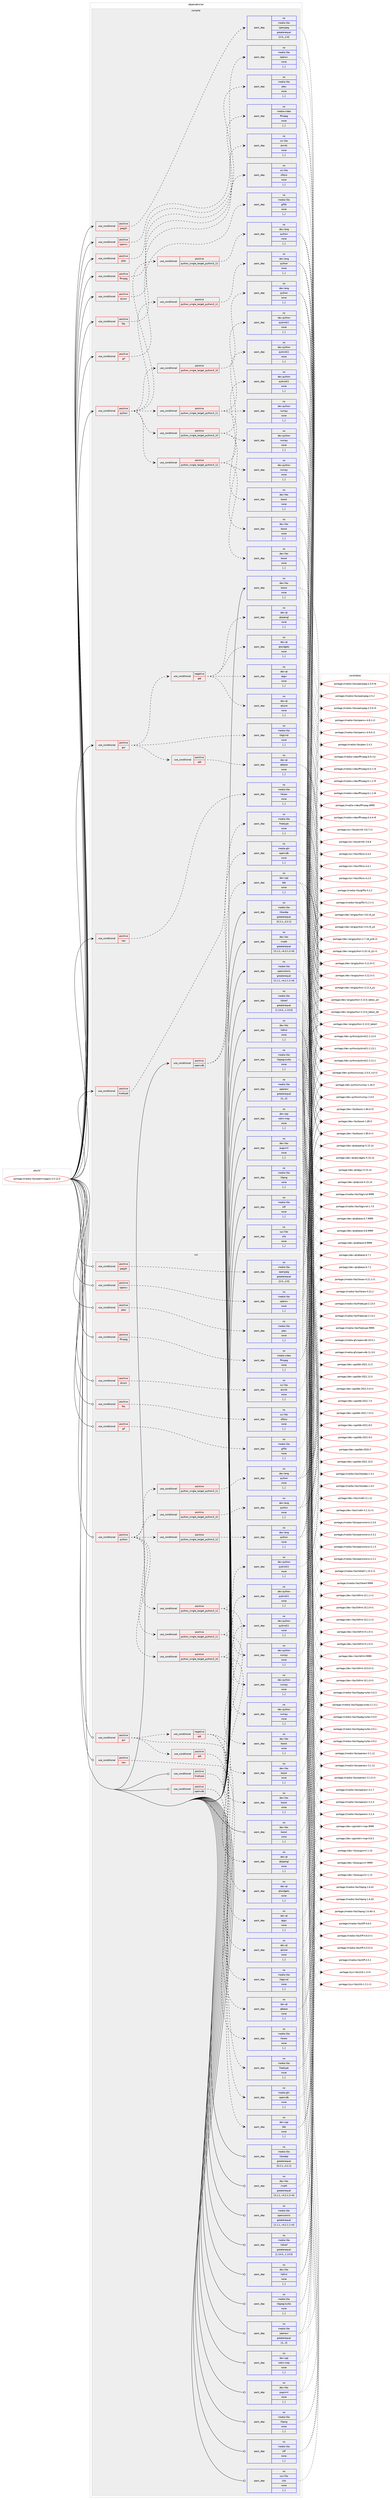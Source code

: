 digraph prolog {

# *************
# Graph options
# *************

newrank=true;
concentrate=true;
compound=true;
graph [rankdir=LR,fontname=Helvetica,fontsize=10,ranksep=1.5];#, ranksep=2.5, nodesep=0.2];
edge  [arrowhead=vee];
node  [fontname=Helvetica,fontsize=10];

# **********
# The ebuild
# **********

subgraph cluster_leftcol {
color=gray;
rank=same;
label=<<i>ebuild</i>>;
id [label="portage://media-libs/openimageio-2.5.12.0", color=red, width=4, href="../media-libs/openimageio-2.5.12.0.svg"];
}

# ****************
# The dependencies
# ****************

subgraph cluster_midcol {
color=gray;
label=<<i>dependencies</i>>;
subgraph cluster_compile {
fillcolor="#eeeeee";
style=filled;
label=<<i>compile</i>>;
subgraph cond75372 {
dependency297225 [label=<<TABLE BORDER="0" CELLBORDER="1" CELLSPACING="0" CELLPADDING="4"><TR><TD ROWSPAN="3" CELLPADDING="10">use_conditional</TD></TR><TR><TD>positive</TD></TR><TR><TD>dicom</TD></TR></TABLE>>, shape=none, color=red];
subgraph pack219535 {
dependency297226 [label=<<TABLE BORDER="0" CELLBORDER="1" CELLSPACING="0" CELLPADDING="4" WIDTH="220"><TR><TD ROWSPAN="6" CELLPADDING="30">pack_dep</TD></TR><TR><TD WIDTH="110">no</TD></TR><TR><TD>sci-libs</TD></TR><TR><TD>dcmtk</TD></TR><TR><TD>none</TD></TR><TR><TD>[,,]</TD></TR></TABLE>>, shape=none, color=blue];
}
dependency297225:e -> dependency297226:w [weight=20,style="dashed",arrowhead="vee"];
}
id:e -> dependency297225:w [weight=20,style="solid",arrowhead="vee"];
subgraph cond75373 {
dependency297227 [label=<<TABLE BORDER="0" CELLBORDER="1" CELLSPACING="0" CELLPADDING="4"><TR><TD ROWSPAN="3" CELLPADDING="10">use_conditional</TD></TR><TR><TD>positive</TD></TR><TR><TD>ffmpeg</TD></TR></TABLE>>, shape=none, color=red];
subgraph pack219536 {
dependency297228 [label=<<TABLE BORDER="0" CELLBORDER="1" CELLSPACING="0" CELLPADDING="4" WIDTH="220"><TR><TD ROWSPAN="6" CELLPADDING="30">pack_dep</TD></TR><TR><TD WIDTH="110">no</TD></TR><TR><TD>media-video</TD></TR><TR><TD>ffmpeg</TD></TR><TR><TD>none</TD></TR><TR><TD>[,,]</TD></TR></TABLE>>, shape=none, color=blue];
}
dependency297227:e -> dependency297228:w [weight=20,style="dashed",arrowhead="vee"];
}
id:e -> dependency297227:w [weight=20,style="solid",arrowhead="vee"];
subgraph cond75374 {
dependency297229 [label=<<TABLE BORDER="0" CELLBORDER="1" CELLSPACING="0" CELLPADDING="4"><TR><TD ROWSPAN="3" CELLPADDING="10">use_conditional</TD></TR><TR><TD>positive</TD></TR><TR><TD>fits</TD></TR></TABLE>>, shape=none, color=red];
subgraph pack219537 {
dependency297230 [label=<<TABLE BORDER="0" CELLBORDER="1" CELLSPACING="0" CELLPADDING="4" WIDTH="220"><TR><TD ROWSPAN="6" CELLPADDING="30">pack_dep</TD></TR><TR><TD WIDTH="110">no</TD></TR><TR><TD>sci-libs</TD></TR><TR><TD>cfitsio</TD></TR><TR><TD>none</TD></TR><TR><TD>[,,]</TD></TR></TABLE>>, shape=none, color=blue];
}
dependency297229:e -> dependency297230:w [weight=20,style="dashed",arrowhead="vee"];
}
id:e -> dependency297229:w [weight=20,style="solid",arrowhead="vee"];
subgraph cond75375 {
dependency297231 [label=<<TABLE BORDER="0" CELLBORDER="1" CELLSPACING="0" CELLPADDING="4"><TR><TD ROWSPAN="3" CELLPADDING="10">use_conditional</TD></TR><TR><TD>positive</TD></TR><TR><TD>gif</TD></TR></TABLE>>, shape=none, color=red];
subgraph pack219538 {
dependency297232 [label=<<TABLE BORDER="0" CELLBORDER="1" CELLSPACING="0" CELLPADDING="4" WIDTH="220"><TR><TD ROWSPAN="6" CELLPADDING="30">pack_dep</TD></TR><TR><TD WIDTH="110">no</TD></TR><TR><TD>media-libs</TD></TR><TR><TD>giflib</TD></TR><TR><TD>none</TD></TR><TR><TD>[,,]</TD></TR></TABLE>>, shape=none, color=blue];
}
dependency297231:e -> dependency297232:w [weight=20,style="dashed",arrowhead="vee"];
}
id:e -> dependency297231:w [weight=20,style="solid",arrowhead="vee"];
subgraph cond75376 {
dependency297233 [label=<<TABLE BORDER="0" CELLBORDER="1" CELLSPACING="0" CELLPADDING="4"><TR><TD ROWSPAN="3" CELLPADDING="10">use_conditional</TD></TR><TR><TD>positive</TD></TR><TR><TD>gui</TD></TR></TABLE>>, shape=none, color=red];
subgraph pack219539 {
dependency297234 [label=<<TABLE BORDER="0" CELLBORDER="1" CELLSPACING="0" CELLPADDING="4" WIDTH="220"><TR><TD ROWSPAN="6" CELLPADDING="30">pack_dep</TD></TR><TR><TD WIDTH="110">no</TD></TR><TR><TD>media-libs</TD></TR><TR><TD>libglvnd</TD></TR><TR><TD>none</TD></TR><TR><TD>[,,]</TD></TR></TABLE>>, shape=none, color=blue];
}
dependency297233:e -> dependency297234:w [weight=20,style="dashed",arrowhead="vee"];
subgraph cond75377 {
dependency297235 [label=<<TABLE BORDER="0" CELLBORDER="1" CELLSPACING="0" CELLPADDING="4"><TR><TD ROWSPAN="3" CELLPADDING="10">use_conditional</TD></TR><TR><TD>negative</TD></TR><TR><TD>qt6</TD></TR></TABLE>>, shape=none, color=red];
subgraph pack219540 {
dependency297236 [label=<<TABLE BORDER="0" CELLBORDER="1" CELLSPACING="0" CELLPADDING="4" WIDTH="220"><TR><TD ROWSPAN="6" CELLPADDING="30">pack_dep</TD></TR><TR><TD WIDTH="110">no</TD></TR><TR><TD>dev-qt</TD></TR><TR><TD>qtcore</TD></TR><TR><TD>none</TD></TR><TR><TD>[,,]</TD></TR></TABLE>>, shape=none, color=blue];
}
dependency297235:e -> dependency297236:w [weight=20,style="dashed",arrowhead="vee"];
subgraph pack219541 {
dependency297237 [label=<<TABLE BORDER="0" CELLBORDER="1" CELLSPACING="0" CELLPADDING="4" WIDTH="220"><TR><TD ROWSPAN="6" CELLPADDING="30">pack_dep</TD></TR><TR><TD WIDTH="110">no</TD></TR><TR><TD>dev-qt</TD></TR><TR><TD>qtgui</TD></TR><TR><TD>none</TD></TR><TR><TD>[,,]</TD></TR></TABLE>>, shape=none, color=blue];
}
dependency297235:e -> dependency297237:w [weight=20,style="dashed",arrowhead="vee"];
subgraph pack219542 {
dependency297238 [label=<<TABLE BORDER="0" CELLBORDER="1" CELLSPACING="0" CELLPADDING="4" WIDTH="220"><TR><TD ROWSPAN="6" CELLPADDING="30">pack_dep</TD></TR><TR><TD WIDTH="110">no</TD></TR><TR><TD>dev-qt</TD></TR><TR><TD>qtopengl</TD></TR><TR><TD>none</TD></TR><TR><TD>[,,]</TD></TR></TABLE>>, shape=none, color=blue];
}
dependency297235:e -> dependency297238:w [weight=20,style="dashed",arrowhead="vee"];
subgraph pack219543 {
dependency297239 [label=<<TABLE BORDER="0" CELLBORDER="1" CELLSPACING="0" CELLPADDING="4" WIDTH="220"><TR><TD ROWSPAN="6" CELLPADDING="30">pack_dep</TD></TR><TR><TD WIDTH="110">no</TD></TR><TR><TD>dev-qt</TD></TR><TR><TD>qtwidgets</TD></TR><TR><TD>none</TD></TR><TR><TD>[,,]</TD></TR></TABLE>>, shape=none, color=blue];
}
dependency297235:e -> dependency297239:w [weight=20,style="dashed",arrowhead="vee"];
}
dependency297233:e -> dependency297235:w [weight=20,style="dashed",arrowhead="vee"];
subgraph cond75378 {
dependency297240 [label=<<TABLE BORDER="0" CELLBORDER="1" CELLSPACING="0" CELLPADDING="4"><TR><TD ROWSPAN="3" CELLPADDING="10">use_conditional</TD></TR><TR><TD>positive</TD></TR><TR><TD>qt6</TD></TR></TABLE>>, shape=none, color=red];
subgraph pack219544 {
dependency297241 [label=<<TABLE BORDER="0" CELLBORDER="1" CELLSPACING="0" CELLPADDING="4" WIDTH="220"><TR><TD ROWSPAN="6" CELLPADDING="30">pack_dep</TD></TR><TR><TD WIDTH="110">no</TD></TR><TR><TD>dev-qt</TD></TR><TR><TD>qtbase</TD></TR><TR><TD>none</TD></TR><TR><TD>[,,]</TD></TR></TABLE>>, shape=none, color=blue];
}
dependency297240:e -> dependency297241:w [weight=20,style="dashed",arrowhead="vee"];
}
dependency297233:e -> dependency297240:w [weight=20,style="dashed",arrowhead="vee"];
}
id:e -> dependency297233:w [weight=20,style="solid",arrowhead="vee"];
subgraph cond75379 {
dependency297242 [label=<<TABLE BORDER="0" CELLBORDER="1" CELLSPACING="0" CELLPADDING="4"><TR><TD ROWSPAN="3" CELLPADDING="10">use_conditional</TD></TR><TR><TD>positive</TD></TR><TR><TD>jpeg2k</TD></TR></TABLE>>, shape=none, color=red];
subgraph pack219545 {
dependency297243 [label=<<TABLE BORDER="0" CELLBORDER="1" CELLSPACING="0" CELLPADDING="4" WIDTH="220"><TR><TD ROWSPAN="6" CELLPADDING="30">pack_dep</TD></TR><TR><TD WIDTH="110">no</TD></TR><TR><TD>media-libs</TD></TR><TR><TD>openjpeg</TD></TR><TR><TD>greaterequal</TD></TR><TR><TD>[2.0,,,2.0]</TD></TR></TABLE>>, shape=none, color=blue];
}
dependency297242:e -> dependency297243:w [weight=20,style="dashed",arrowhead="vee"];
}
id:e -> dependency297242:w [weight=20,style="solid",arrowhead="vee"];
subgraph cond75380 {
dependency297244 [label=<<TABLE BORDER="0" CELLBORDER="1" CELLSPACING="0" CELLPADDING="4"><TR><TD ROWSPAN="3" CELLPADDING="10">use_conditional</TD></TR><TR><TD>positive</TD></TR><TR><TD>opencv</TD></TR></TABLE>>, shape=none, color=red];
subgraph pack219546 {
dependency297245 [label=<<TABLE BORDER="0" CELLBORDER="1" CELLSPACING="0" CELLPADDING="4" WIDTH="220"><TR><TD ROWSPAN="6" CELLPADDING="30">pack_dep</TD></TR><TR><TD WIDTH="110">no</TD></TR><TR><TD>media-libs</TD></TR><TR><TD>opencv</TD></TR><TR><TD>none</TD></TR><TR><TD>[,,]</TD></TR></TABLE>>, shape=none, color=blue];
}
dependency297244:e -> dependency297245:w [weight=20,style="dashed",arrowhead="vee"];
}
id:e -> dependency297244:w [weight=20,style="solid",arrowhead="vee"];
subgraph cond75381 {
dependency297246 [label=<<TABLE BORDER="0" CELLBORDER="1" CELLSPACING="0" CELLPADDING="4"><TR><TD ROWSPAN="3" CELLPADDING="10">use_conditional</TD></TR><TR><TD>positive</TD></TR><TR><TD>openvdb</TD></TR></TABLE>>, shape=none, color=red];
subgraph pack219547 {
dependency297247 [label=<<TABLE BORDER="0" CELLBORDER="1" CELLSPACING="0" CELLPADDING="4" WIDTH="220"><TR><TD ROWSPAN="6" CELLPADDING="30">pack_dep</TD></TR><TR><TD WIDTH="110">no</TD></TR><TR><TD>dev-cpp</TD></TR><TR><TD>tbb</TD></TR><TR><TD>none</TD></TR><TR><TD>[,,]</TD></TR></TABLE>>, shape=none, color=blue];
}
dependency297246:e -> dependency297247:w [weight=20,style="dashed",arrowhead="vee"];
subgraph pack219548 {
dependency297248 [label=<<TABLE BORDER="0" CELLBORDER="1" CELLSPACING="0" CELLPADDING="4" WIDTH="220"><TR><TD ROWSPAN="6" CELLPADDING="30">pack_dep</TD></TR><TR><TD WIDTH="110">no</TD></TR><TR><TD>media-gfx</TD></TR><TR><TD>openvdb</TD></TR><TR><TD>none</TD></TR><TR><TD>[,,]</TD></TR></TABLE>>, shape=none, color=blue];
}
dependency297246:e -> dependency297248:w [weight=20,style="dashed",arrowhead="vee"];
}
id:e -> dependency297246:w [weight=20,style="solid",arrowhead="vee"];
subgraph cond75382 {
dependency297249 [label=<<TABLE BORDER="0" CELLBORDER="1" CELLSPACING="0" CELLPADDING="4"><TR><TD ROWSPAN="3" CELLPADDING="10">use_conditional</TD></TR><TR><TD>positive</TD></TR><TR><TD>ptex</TD></TR></TABLE>>, shape=none, color=red];
subgraph pack219549 {
dependency297250 [label=<<TABLE BORDER="0" CELLBORDER="1" CELLSPACING="0" CELLPADDING="4" WIDTH="220"><TR><TD ROWSPAN="6" CELLPADDING="30">pack_dep</TD></TR><TR><TD WIDTH="110">no</TD></TR><TR><TD>media-libs</TD></TR><TR><TD>ptex</TD></TR><TR><TD>none</TD></TR><TR><TD>[,,]</TD></TR></TABLE>>, shape=none, color=blue];
}
dependency297249:e -> dependency297250:w [weight=20,style="dashed",arrowhead="vee"];
}
id:e -> dependency297249:w [weight=20,style="solid",arrowhead="vee"];
subgraph cond75383 {
dependency297251 [label=<<TABLE BORDER="0" CELLBORDER="1" CELLSPACING="0" CELLPADDING="4"><TR><TD ROWSPAN="3" CELLPADDING="10">use_conditional</TD></TR><TR><TD>positive</TD></TR><TR><TD>python</TD></TR></TABLE>>, shape=none, color=red];
subgraph cond75384 {
dependency297252 [label=<<TABLE BORDER="0" CELLBORDER="1" CELLSPACING="0" CELLPADDING="4"><TR><TD ROWSPAN="3" CELLPADDING="10">use_conditional</TD></TR><TR><TD>positive</TD></TR><TR><TD>python_single_target_python3_10</TD></TR></TABLE>>, shape=none, color=red];
subgraph pack219550 {
dependency297253 [label=<<TABLE BORDER="0" CELLBORDER="1" CELLSPACING="0" CELLPADDING="4" WIDTH="220"><TR><TD ROWSPAN="6" CELLPADDING="30">pack_dep</TD></TR><TR><TD WIDTH="110">no</TD></TR><TR><TD>dev-lang</TD></TR><TR><TD>python</TD></TR><TR><TD>none</TD></TR><TR><TD>[,,]</TD></TR></TABLE>>, shape=none, color=blue];
}
dependency297252:e -> dependency297253:w [weight=20,style="dashed",arrowhead="vee"];
}
dependency297251:e -> dependency297252:w [weight=20,style="dashed",arrowhead="vee"];
subgraph cond75385 {
dependency297254 [label=<<TABLE BORDER="0" CELLBORDER="1" CELLSPACING="0" CELLPADDING="4"><TR><TD ROWSPAN="3" CELLPADDING="10">use_conditional</TD></TR><TR><TD>positive</TD></TR><TR><TD>python_single_target_python3_11</TD></TR></TABLE>>, shape=none, color=red];
subgraph pack219551 {
dependency297255 [label=<<TABLE BORDER="0" CELLBORDER="1" CELLSPACING="0" CELLPADDING="4" WIDTH="220"><TR><TD ROWSPAN="6" CELLPADDING="30">pack_dep</TD></TR><TR><TD WIDTH="110">no</TD></TR><TR><TD>dev-lang</TD></TR><TR><TD>python</TD></TR><TR><TD>none</TD></TR><TR><TD>[,,]</TD></TR></TABLE>>, shape=none, color=blue];
}
dependency297254:e -> dependency297255:w [weight=20,style="dashed",arrowhead="vee"];
}
dependency297251:e -> dependency297254:w [weight=20,style="dashed",arrowhead="vee"];
subgraph cond75386 {
dependency297256 [label=<<TABLE BORDER="0" CELLBORDER="1" CELLSPACING="0" CELLPADDING="4"><TR><TD ROWSPAN="3" CELLPADDING="10">use_conditional</TD></TR><TR><TD>positive</TD></TR><TR><TD>python_single_target_python3_12</TD></TR></TABLE>>, shape=none, color=red];
subgraph pack219552 {
dependency297257 [label=<<TABLE BORDER="0" CELLBORDER="1" CELLSPACING="0" CELLPADDING="4" WIDTH="220"><TR><TD ROWSPAN="6" CELLPADDING="30">pack_dep</TD></TR><TR><TD WIDTH="110">no</TD></TR><TR><TD>dev-lang</TD></TR><TR><TD>python</TD></TR><TR><TD>none</TD></TR><TR><TD>[,,]</TD></TR></TABLE>>, shape=none, color=blue];
}
dependency297256:e -> dependency297257:w [weight=20,style="dashed",arrowhead="vee"];
}
dependency297251:e -> dependency297256:w [weight=20,style="dashed",arrowhead="vee"];
subgraph cond75387 {
dependency297258 [label=<<TABLE BORDER="0" CELLBORDER="1" CELLSPACING="0" CELLPADDING="4"><TR><TD ROWSPAN="3" CELLPADDING="10">use_conditional</TD></TR><TR><TD>positive</TD></TR><TR><TD>python_single_target_python3_10</TD></TR></TABLE>>, shape=none, color=red];
subgraph pack219553 {
dependency297259 [label=<<TABLE BORDER="0" CELLBORDER="1" CELLSPACING="0" CELLPADDING="4" WIDTH="220"><TR><TD ROWSPAN="6" CELLPADDING="30">pack_dep</TD></TR><TR><TD WIDTH="110">no</TD></TR><TR><TD>dev-libs</TD></TR><TR><TD>boost</TD></TR><TR><TD>none</TD></TR><TR><TD>[,,]</TD></TR></TABLE>>, shape=none, color=blue];
}
dependency297258:e -> dependency297259:w [weight=20,style="dashed",arrowhead="vee"];
subgraph pack219554 {
dependency297260 [label=<<TABLE BORDER="0" CELLBORDER="1" CELLSPACING="0" CELLPADDING="4" WIDTH="220"><TR><TD ROWSPAN="6" CELLPADDING="30">pack_dep</TD></TR><TR><TD WIDTH="110">no</TD></TR><TR><TD>dev-python</TD></TR><TR><TD>numpy</TD></TR><TR><TD>none</TD></TR><TR><TD>[,,]</TD></TR></TABLE>>, shape=none, color=blue];
}
dependency297258:e -> dependency297260:w [weight=20,style="dashed",arrowhead="vee"];
subgraph pack219555 {
dependency297261 [label=<<TABLE BORDER="0" CELLBORDER="1" CELLSPACING="0" CELLPADDING="4" WIDTH="220"><TR><TD ROWSPAN="6" CELLPADDING="30">pack_dep</TD></TR><TR><TD WIDTH="110">no</TD></TR><TR><TD>dev-python</TD></TR><TR><TD>pybind11</TD></TR><TR><TD>none</TD></TR><TR><TD>[,,]</TD></TR></TABLE>>, shape=none, color=blue];
}
dependency297258:e -> dependency297261:w [weight=20,style="dashed",arrowhead="vee"];
}
dependency297251:e -> dependency297258:w [weight=20,style="dashed",arrowhead="vee"];
subgraph cond75388 {
dependency297262 [label=<<TABLE BORDER="0" CELLBORDER="1" CELLSPACING="0" CELLPADDING="4"><TR><TD ROWSPAN="3" CELLPADDING="10">use_conditional</TD></TR><TR><TD>positive</TD></TR><TR><TD>python_single_target_python3_11</TD></TR></TABLE>>, shape=none, color=red];
subgraph pack219556 {
dependency297263 [label=<<TABLE BORDER="0" CELLBORDER="1" CELLSPACING="0" CELLPADDING="4" WIDTH="220"><TR><TD ROWSPAN="6" CELLPADDING="30">pack_dep</TD></TR><TR><TD WIDTH="110">no</TD></TR><TR><TD>dev-libs</TD></TR><TR><TD>boost</TD></TR><TR><TD>none</TD></TR><TR><TD>[,,]</TD></TR></TABLE>>, shape=none, color=blue];
}
dependency297262:e -> dependency297263:w [weight=20,style="dashed",arrowhead="vee"];
subgraph pack219557 {
dependency297264 [label=<<TABLE BORDER="0" CELLBORDER="1" CELLSPACING="0" CELLPADDING="4" WIDTH="220"><TR><TD ROWSPAN="6" CELLPADDING="30">pack_dep</TD></TR><TR><TD WIDTH="110">no</TD></TR><TR><TD>dev-python</TD></TR><TR><TD>numpy</TD></TR><TR><TD>none</TD></TR><TR><TD>[,,]</TD></TR></TABLE>>, shape=none, color=blue];
}
dependency297262:e -> dependency297264:w [weight=20,style="dashed",arrowhead="vee"];
subgraph pack219558 {
dependency297265 [label=<<TABLE BORDER="0" CELLBORDER="1" CELLSPACING="0" CELLPADDING="4" WIDTH="220"><TR><TD ROWSPAN="6" CELLPADDING="30">pack_dep</TD></TR><TR><TD WIDTH="110">no</TD></TR><TR><TD>dev-python</TD></TR><TR><TD>pybind11</TD></TR><TR><TD>none</TD></TR><TR><TD>[,,]</TD></TR></TABLE>>, shape=none, color=blue];
}
dependency297262:e -> dependency297265:w [weight=20,style="dashed",arrowhead="vee"];
}
dependency297251:e -> dependency297262:w [weight=20,style="dashed",arrowhead="vee"];
subgraph cond75389 {
dependency297266 [label=<<TABLE BORDER="0" CELLBORDER="1" CELLSPACING="0" CELLPADDING="4"><TR><TD ROWSPAN="3" CELLPADDING="10">use_conditional</TD></TR><TR><TD>positive</TD></TR><TR><TD>python_single_target_python3_12</TD></TR></TABLE>>, shape=none, color=red];
subgraph pack219559 {
dependency297267 [label=<<TABLE BORDER="0" CELLBORDER="1" CELLSPACING="0" CELLPADDING="4" WIDTH="220"><TR><TD ROWSPAN="6" CELLPADDING="30">pack_dep</TD></TR><TR><TD WIDTH="110">no</TD></TR><TR><TD>dev-libs</TD></TR><TR><TD>boost</TD></TR><TR><TD>none</TD></TR><TR><TD>[,,]</TD></TR></TABLE>>, shape=none, color=blue];
}
dependency297266:e -> dependency297267:w [weight=20,style="dashed",arrowhead="vee"];
subgraph pack219560 {
dependency297268 [label=<<TABLE BORDER="0" CELLBORDER="1" CELLSPACING="0" CELLPADDING="4" WIDTH="220"><TR><TD ROWSPAN="6" CELLPADDING="30">pack_dep</TD></TR><TR><TD WIDTH="110">no</TD></TR><TR><TD>dev-python</TD></TR><TR><TD>numpy</TD></TR><TR><TD>none</TD></TR><TR><TD>[,,]</TD></TR></TABLE>>, shape=none, color=blue];
}
dependency297266:e -> dependency297268:w [weight=20,style="dashed",arrowhead="vee"];
subgraph pack219561 {
dependency297269 [label=<<TABLE BORDER="0" CELLBORDER="1" CELLSPACING="0" CELLPADDING="4" WIDTH="220"><TR><TD ROWSPAN="6" CELLPADDING="30">pack_dep</TD></TR><TR><TD WIDTH="110">no</TD></TR><TR><TD>dev-python</TD></TR><TR><TD>pybind11</TD></TR><TR><TD>none</TD></TR><TR><TD>[,,]</TD></TR></TABLE>>, shape=none, color=blue];
}
dependency297266:e -> dependency297269:w [weight=20,style="dashed",arrowhead="vee"];
}
dependency297251:e -> dependency297266:w [weight=20,style="dashed",arrowhead="vee"];
}
id:e -> dependency297251:w [weight=20,style="solid",arrowhead="vee"];
subgraph cond75390 {
dependency297270 [label=<<TABLE BORDER="0" CELLBORDER="1" CELLSPACING="0" CELLPADDING="4"><TR><TD ROWSPAN="3" CELLPADDING="10">use_conditional</TD></TR><TR><TD>positive</TD></TR><TR><TD>raw</TD></TR></TABLE>>, shape=none, color=red];
subgraph pack219562 {
dependency297271 [label=<<TABLE BORDER="0" CELLBORDER="1" CELLSPACING="0" CELLPADDING="4" WIDTH="220"><TR><TD ROWSPAN="6" CELLPADDING="30">pack_dep</TD></TR><TR><TD WIDTH="110">no</TD></TR><TR><TD>media-libs</TD></TR><TR><TD>libraw</TD></TR><TR><TD>none</TD></TR><TR><TD>[,,]</TD></TR></TABLE>>, shape=none, color=blue];
}
dependency297270:e -> dependency297271:w [weight=20,style="dashed",arrowhead="vee"];
}
id:e -> dependency297270:w [weight=20,style="solid",arrowhead="vee"];
subgraph cond75391 {
dependency297272 [label=<<TABLE BORDER="0" CELLBORDER="1" CELLSPACING="0" CELLPADDING="4"><TR><TD ROWSPAN="3" CELLPADDING="10">use_conditional</TD></TR><TR><TD>positive</TD></TR><TR><TD>truetype</TD></TR></TABLE>>, shape=none, color=red];
subgraph pack219563 {
dependency297273 [label=<<TABLE BORDER="0" CELLBORDER="1" CELLSPACING="0" CELLPADDING="4" WIDTH="220"><TR><TD ROWSPAN="6" CELLPADDING="30">pack_dep</TD></TR><TR><TD WIDTH="110">no</TD></TR><TR><TD>media-libs</TD></TR><TR><TD>freetype</TD></TR><TR><TD>none</TD></TR><TR><TD>[,,]</TD></TR></TABLE>>, shape=none, color=blue];
}
dependency297272:e -> dependency297273:w [weight=20,style="dashed",arrowhead="vee"];
}
id:e -> dependency297272:w [weight=20,style="solid",arrowhead="vee"];
subgraph pack219564 {
dependency297274 [label=<<TABLE BORDER="0" CELLBORDER="1" CELLSPACING="0" CELLPADDING="4" WIDTH="220"><TR><TD ROWSPAN="6" CELLPADDING="30">pack_dep</TD></TR><TR><TD WIDTH="110">no</TD></TR><TR><TD>dev-cpp</TD></TR><TR><TD>robin-map</TD></TR><TR><TD>none</TD></TR><TR><TD>[,,]</TD></TR></TABLE>>, shape=none, color=blue];
}
id:e -> dependency297274:w [weight=20,style="solid",arrowhead="vee"];
subgraph pack219565 {
dependency297275 [label=<<TABLE BORDER="0" CELLBORDER="1" CELLSPACING="0" CELLPADDING="4" WIDTH="220"><TR><TD ROWSPAN="6" CELLPADDING="30">pack_dep</TD></TR><TR><TD WIDTH="110">no</TD></TR><TR><TD>dev-libs</TD></TR><TR><TD>boost</TD></TR><TR><TD>none</TD></TR><TR><TD>[,,]</TD></TR></TABLE>>, shape=none, color=blue];
}
id:e -> dependency297275:w [weight=20,style="solid",arrowhead="vee"];
subgraph pack219566 {
dependency297276 [label=<<TABLE BORDER="0" CELLBORDER="1" CELLSPACING="0" CELLPADDING="4" WIDTH="220"><TR><TD ROWSPAN="6" CELLPADDING="30">pack_dep</TD></TR><TR><TD WIDTH="110">no</TD></TR><TR><TD>dev-libs</TD></TR><TR><TD>imath</TD></TR><TR><TD>greaterequal</TD></TR><TR><TD>[3.1.2,,-r4,3.1.2-r4]</TD></TR></TABLE>>, shape=none, color=blue];
}
id:e -> dependency297276:w [weight=20,style="solid",arrowhead="vee"];
subgraph pack219567 {
dependency297277 [label=<<TABLE BORDER="0" CELLBORDER="1" CELLSPACING="0" CELLPADDING="4" WIDTH="220"><TR><TD ROWSPAN="6" CELLPADDING="30">pack_dep</TD></TR><TR><TD WIDTH="110">no</TD></TR><TR><TD>dev-libs</TD></TR><TR><TD>libfmt</TD></TR><TR><TD>none</TD></TR><TR><TD>[,,]</TD></TR></TABLE>>, shape=none, color=blue];
}
id:e -> dependency297277:w [weight=20,style="solid",arrowhead="vee"];
subgraph pack219568 {
dependency297278 [label=<<TABLE BORDER="0" CELLBORDER="1" CELLSPACING="0" CELLPADDING="4" WIDTH="220"><TR><TD ROWSPAN="6" CELLPADDING="30">pack_dep</TD></TR><TR><TD WIDTH="110">no</TD></TR><TR><TD>dev-libs</TD></TR><TR><TD>pugixml</TD></TR><TR><TD>none</TD></TR><TR><TD>[,,]</TD></TR></TABLE>>, shape=none, color=blue];
}
id:e -> dependency297278:w [weight=20,style="solid",arrowhead="vee"];
subgraph pack219569 {
dependency297279 [label=<<TABLE BORDER="0" CELLBORDER="1" CELLSPACING="0" CELLPADDING="4" WIDTH="220"><TR><TD ROWSPAN="6" CELLPADDING="30">pack_dep</TD></TR><TR><TD WIDTH="110">no</TD></TR><TR><TD>media-libs</TD></TR><TR><TD>libheif</TD></TR><TR><TD>greaterequal</TD></TR><TR><TD>[1.13.0,,,1.13.0]</TD></TR></TABLE>>, shape=none, color=blue];
}
id:e -> dependency297279:w [weight=20,style="solid",arrowhead="vee"];
subgraph pack219570 {
dependency297280 [label=<<TABLE BORDER="0" CELLBORDER="1" CELLSPACING="0" CELLPADDING="4" WIDTH="220"><TR><TD ROWSPAN="6" CELLPADDING="30">pack_dep</TD></TR><TR><TD WIDTH="110">no</TD></TR><TR><TD>media-libs</TD></TR><TR><TD>libjpeg-turbo</TD></TR><TR><TD>none</TD></TR><TR><TD>[,,]</TD></TR></TABLE>>, shape=none, color=blue];
}
id:e -> dependency297280:w [weight=20,style="solid",arrowhead="vee"];
subgraph pack219571 {
dependency297281 [label=<<TABLE BORDER="0" CELLBORDER="1" CELLSPACING="0" CELLPADDING="4" WIDTH="220"><TR><TD ROWSPAN="6" CELLPADDING="30">pack_dep</TD></TR><TR><TD WIDTH="110">no</TD></TR><TR><TD>media-libs</TD></TR><TR><TD>libpng</TD></TR><TR><TD>none</TD></TR><TR><TD>[,,]</TD></TR></TABLE>>, shape=none, color=blue];
}
id:e -> dependency297281:w [weight=20,style="solid",arrowhead="vee"];
subgraph pack219572 {
dependency297282 [label=<<TABLE BORDER="0" CELLBORDER="1" CELLSPACING="0" CELLPADDING="4" WIDTH="220"><TR><TD ROWSPAN="6" CELLPADDING="30">pack_dep</TD></TR><TR><TD WIDTH="110">no</TD></TR><TR><TD>media-libs</TD></TR><TR><TD>libwebp</TD></TR><TR><TD>greaterequal</TD></TR><TR><TD>[0.2.1,,,0.2.1]</TD></TR></TABLE>>, shape=none, color=blue];
}
id:e -> dependency297282:w [weight=20,style="solid",arrowhead="vee"];
subgraph pack219573 {
dependency297283 [label=<<TABLE BORDER="0" CELLBORDER="1" CELLSPACING="0" CELLPADDING="4" WIDTH="220"><TR><TD ROWSPAN="6" CELLPADDING="30">pack_dep</TD></TR><TR><TD WIDTH="110">no</TD></TR><TR><TD>media-libs</TD></TR><TR><TD>opencolorio</TD></TR><TR><TD>greaterequal</TD></TR><TR><TD>[2.1.1,,-r4,2.1.1-r4]</TD></TR></TABLE>>, shape=none, color=blue];
}
id:e -> dependency297283:w [weight=20,style="solid",arrowhead="vee"];
subgraph pack219574 {
dependency297284 [label=<<TABLE BORDER="0" CELLBORDER="1" CELLSPACING="0" CELLPADDING="4" WIDTH="220"><TR><TD ROWSPAN="6" CELLPADDING="30">pack_dep</TD></TR><TR><TD WIDTH="110">no</TD></TR><TR><TD>media-libs</TD></TR><TR><TD>openexr</TD></TR><TR><TD>greaterequal</TD></TR><TR><TD>[3,,,3]</TD></TR></TABLE>>, shape=none, color=blue];
}
id:e -> dependency297284:w [weight=20,style="solid",arrowhead="vee"];
subgraph pack219575 {
dependency297285 [label=<<TABLE BORDER="0" CELLBORDER="1" CELLSPACING="0" CELLPADDING="4" WIDTH="220"><TR><TD ROWSPAN="6" CELLPADDING="30">pack_dep</TD></TR><TR><TD WIDTH="110">no</TD></TR><TR><TD>media-libs</TD></TR><TR><TD>tiff</TD></TR><TR><TD>none</TD></TR><TR><TD>[,,]</TD></TR></TABLE>>, shape=none, color=blue];
}
id:e -> dependency297285:w [weight=20,style="solid",arrowhead="vee"];
subgraph pack219576 {
dependency297286 [label=<<TABLE BORDER="0" CELLBORDER="1" CELLSPACING="0" CELLPADDING="4" WIDTH="220"><TR><TD ROWSPAN="6" CELLPADDING="30">pack_dep</TD></TR><TR><TD WIDTH="110">no</TD></TR><TR><TD>sys-libs</TD></TR><TR><TD>zlib</TD></TR><TR><TD>none</TD></TR><TR><TD>[,,]</TD></TR></TABLE>>, shape=none, color=blue];
}
id:e -> dependency297286:w [weight=20,style="solid",arrowhead="vee"];
}
subgraph cluster_compileandrun {
fillcolor="#eeeeee";
style=filled;
label=<<i>compile and run</i>>;
}
subgraph cluster_run {
fillcolor="#eeeeee";
style=filled;
label=<<i>run</i>>;
subgraph cond75392 {
dependency297287 [label=<<TABLE BORDER="0" CELLBORDER="1" CELLSPACING="0" CELLPADDING="4"><TR><TD ROWSPAN="3" CELLPADDING="10">use_conditional</TD></TR><TR><TD>positive</TD></TR><TR><TD>dicom</TD></TR></TABLE>>, shape=none, color=red];
subgraph pack219577 {
dependency297288 [label=<<TABLE BORDER="0" CELLBORDER="1" CELLSPACING="0" CELLPADDING="4" WIDTH="220"><TR><TD ROWSPAN="6" CELLPADDING="30">pack_dep</TD></TR><TR><TD WIDTH="110">no</TD></TR><TR><TD>sci-libs</TD></TR><TR><TD>dcmtk</TD></TR><TR><TD>none</TD></TR><TR><TD>[,,]</TD></TR></TABLE>>, shape=none, color=blue];
}
dependency297287:e -> dependency297288:w [weight=20,style="dashed",arrowhead="vee"];
}
id:e -> dependency297287:w [weight=20,style="solid",arrowhead="odot"];
subgraph cond75393 {
dependency297289 [label=<<TABLE BORDER="0" CELLBORDER="1" CELLSPACING="0" CELLPADDING="4"><TR><TD ROWSPAN="3" CELLPADDING="10">use_conditional</TD></TR><TR><TD>positive</TD></TR><TR><TD>ffmpeg</TD></TR></TABLE>>, shape=none, color=red];
subgraph pack219578 {
dependency297290 [label=<<TABLE BORDER="0" CELLBORDER="1" CELLSPACING="0" CELLPADDING="4" WIDTH="220"><TR><TD ROWSPAN="6" CELLPADDING="30">pack_dep</TD></TR><TR><TD WIDTH="110">no</TD></TR><TR><TD>media-video</TD></TR><TR><TD>ffmpeg</TD></TR><TR><TD>none</TD></TR><TR><TD>[,,]</TD></TR></TABLE>>, shape=none, color=blue];
}
dependency297289:e -> dependency297290:w [weight=20,style="dashed",arrowhead="vee"];
}
id:e -> dependency297289:w [weight=20,style="solid",arrowhead="odot"];
subgraph cond75394 {
dependency297291 [label=<<TABLE BORDER="0" CELLBORDER="1" CELLSPACING="0" CELLPADDING="4"><TR><TD ROWSPAN="3" CELLPADDING="10">use_conditional</TD></TR><TR><TD>positive</TD></TR><TR><TD>fits</TD></TR></TABLE>>, shape=none, color=red];
subgraph pack219579 {
dependency297292 [label=<<TABLE BORDER="0" CELLBORDER="1" CELLSPACING="0" CELLPADDING="4" WIDTH="220"><TR><TD ROWSPAN="6" CELLPADDING="30">pack_dep</TD></TR><TR><TD WIDTH="110">no</TD></TR><TR><TD>sci-libs</TD></TR><TR><TD>cfitsio</TD></TR><TR><TD>none</TD></TR><TR><TD>[,,]</TD></TR></TABLE>>, shape=none, color=blue];
}
dependency297291:e -> dependency297292:w [weight=20,style="dashed",arrowhead="vee"];
}
id:e -> dependency297291:w [weight=20,style="solid",arrowhead="odot"];
subgraph cond75395 {
dependency297293 [label=<<TABLE BORDER="0" CELLBORDER="1" CELLSPACING="0" CELLPADDING="4"><TR><TD ROWSPAN="3" CELLPADDING="10">use_conditional</TD></TR><TR><TD>positive</TD></TR><TR><TD>gif</TD></TR></TABLE>>, shape=none, color=red];
subgraph pack219580 {
dependency297294 [label=<<TABLE BORDER="0" CELLBORDER="1" CELLSPACING="0" CELLPADDING="4" WIDTH="220"><TR><TD ROWSPAN="6" CELLPADDING="30">pack_dep</TD></TR><TR><TD WIDTH="110">no</TD></TR><TR><TD>media-libs</TD></TR><TR><TD>giflib</TD></TR><TR><TD>none</TD></TR><TR><TD>[,,]</TD></TR></TABLE>>, shape=none, color=blue];
}
dependency297293:e -> dependency297294:w [weight=20,style="dashed",arrowhead="vee"];
}
id:e -> dependency297293:w [weight=20,style="solid",arrowhead="odot"];
subgraph cond75396 {
dependency297295 [label=<<TABLE BORDER="0" CELLBORDER="1" CELLSPACING="0" CELLPADDING="4"><TR><TD ROWSPAN="3" CELLPADDING="10">use_conditional</TD></TR><TR><TD>positive</TD></TR><TR><TD>gui</TD></TR></TABLE>>, shape=none, color=red];
subgraph pack219581 {
dependency297296 [label=<<TABLE BORDER="0" CELLBORDER="1" CELLSPACING="0" CELLPADDING="4" WIDTH="220"><TR><TD ROWSPAN="6" CELLPADDING="30">pack_dep</TD></TR><TR><TD WIDTH="110">no</TD></TR><TR><TD>media-libs</TD></TR><TR><TD>libglvnd</TD></TR><TR><TD>none</TD></TR><TR><TD>[,,]</TD></TR></TABLE>>, shape=none, color=blue];
}
dependency297295:e -> dependency297296:w [weight=20,style="dashed",arrowhead="vee"];
subgraph cond75397 {
dependency297297 [label=<<TABLE BORDER="0" CELLBORDER="1" CELLSPACING="0" CELLPADDING="4"><TR><TD ROWSPAN="3" CELLPADDING="10">use_conditional</TD></TR><TR><TD>negative</TD></TR><TR><TD>qt6</TD></TR></TABLE>>, shape=none, color=red];
subgraph pack219582 {
dependency297298 [label=<<TABLE BORDER="0" CELLBORDER="1" CELLSPACING="0" CELLPADDING="4" WIDTH="220"><TR><TD ROWSPAN="6" CELLPADDING="30">pack_dep</TD></TR><TR><TD WIDTH="110">no</TD></TR><TR><TD>dev-qt</TD></TR><TR><TD>qtcore</TD></TR><TR><TD>none</TD></TR><TR><TD>[,,]</TD></TR></TABLE>>, shape=none, color=blue];
}
dependency297297:e -> dependency297298:w [weight=20,style="dashed",arrowhead="vee"];
subgraph pack219583 {
dependency297299 [label=<<TABLE BORDER="0" CELLBORDER="1" CELLSPACING="0" CELLPADDING="4" WIDTH="220"><TR><TD ROWSPAN="6" CELLPADDING="30">pack_dep</TD></TR><TR><TD WIDTH="110">no</TD></TR><TR><TD>dev-qt</TD></TR><TR><TD>qtgui</TD></TR><TR><TD>none</TD></TR><TR><TD>[,,]</TD></TR></TABLE>>, shape=none, color=blue];
}
dependency297297:e -> dependency297299:w [weight=20,style="dashed",arrowhead="vee"];
subgraph pack219584 {
dependency297300 [label=<<TABLE BORDER="0" CELLBORDER="1" CELLSPACING="0" CELLPADDING="4" WIDTH="220"><TR><TD ROWSPAN="6" CELLPADDING="30">pack_dep</TD></TR><TR><TD WIDTH="110">no</TD></TR><TR><TD>dev-qt</TD></TR><TR><TD>qtopengl</TD></TR><TR><TD>none</TD></TR><TR><TD>[,,]</TD></TR></TABLE>>, shape=none, color=blue];
}
dependency297297:e -> dependency297300:w [weight=20,style="dashed",arrowhead="vee"];
subgraph pack219585 {
dependency297301 [label=<<TABLE BORDER="0" CELLBORDER="1" CELLSPACING="0" CELLPADDING="4" WIDTH="220"><TR><TD ROWSPAN="6" CELLPADDING="30">pack_dep</TD></TR><TR><TD WIDTH="110">no</TD></TR><TR><TD>dev-qt</TD></TR><TR><TD>qtwidgets</TD></TR><TR><TD>none</TD></TR><TR><TD>[,,]</TD></TR></TABLE>>, shape=none, color=blue];
}
dependency297297:e -> dependency297301:w [weight=20,style="dashed",arrowhead="vee"];
}
dependency297295:e -> dependency297297:w [weight=20,style="dashed",arrowhead="vee"];
subgraph cond75398 {
dependency297302 [label=<<TABLE BORDER="0" CELLBORDER="1" CELLSPACING="0" CELLPADDING="4"><TR><TD ROWSPAN="3" CELLPADDING="10">use_conditional</TD></TR><TR><TD>positive</TD></TR><TR><TD>qt6</TD></TR></TABLE>>, shape=none, color=red];
subgraph pack219586 {
dependency297303 [label=<<TABLE BORDER="0" CELLBORDER="1" CELLSPACING="0" CELLPADDING="4" WIDTH="220"><TR><TD ROWSPAN="6" CELLPADDING="30">pack_dep</TD></TR><TR><TD WIDTH="110">no</TD></TR><TR><TD>dev-qt</TD></TR><TR><TD>qtbase</TD></TR><TR><TD>none</TD></TR><TR><TD>[,,]</TD></TR></TABLE>>, shape=none, color=blue];
}
dependency297302:e -> dependency297303:w [weight=20,style="dashed",arrowhead="vee"];
}
dependency297295:e -> dependency297302:w [weight=20,style="dashed",arrowhead="vee"];
}
id:e -> dependency297295:w [weight=20,style="solid",arrowhead="odot"];
subgraph cond75399 {
dependency297304 [label=<<TABLE BORDER="0" CELLBORDER="1" CELLSPACING="0" CELLPADDING="4"><TR><TD ROWSPAN="3" CELLPADDING="10">use_conditional</TD></TR><TR><TD>positive</TD></TR><TR><TD>jpeg2k</TD></TR></TABLE>>, shape=none, color=red];
subgraph pack219587 {
dependency297305 [label=<<TABLE BORDER="0" CELLBORDER="1" CELLSPACING="0" CELLPADDING="4" WIDTH="220"><TR><TD ROWSPAN="6" CELLPADDING="30">pack_dep</TD></TR><TR><TD WIDTH="110">no</TD></TR><TR><TD>media-libs</TD></TR><TR><TD>openjpeg</TD></TR><TR><TD>greaterequal</TD></TR><TR><TD>[2.0,,,2.0]</TD></TR></TABLE>>, shape=none, color=blue];
}
dependency297304:e -> dependency297305:w [weight=20,style="dashed",arrowhead="vee"];
}
id:e -> dependency297304:w [weight=20,style="solid",arrowhead="odot"];
subgraph cond75400 {
dependency297306 [label=<<TABLE BORDER="0" CELLBORDER="1" CELLSPACING="0" CELLPADDING="4"><TR><TD ROWSPAN="3" CELLPADDING="10">use_conditional</TD></TR><TR><TD>positive</TD></TR><TR><TD>opencv</TD></TR></TABLE>>, shape=none, color=red];
subgraph pack219588 {
dependency297307 [label=<<TABLE BORDER="0" CELLBORDER="1" CELLSPACING="0" CELLPADDING="4" WIDTH="220"><TR><TD ROWSPAN="6" CELLPADDING="30">pack_dep</TD></TR><TR><TD WIDTH="110">no</TD></TR><TR><TD>media-libs</TD></TR><TR><TD>opencv</TD></TR><TR><TD>none</TD></TR><TR><TD>[,,]</TD></TR></TABLE>>, shape=none, color=blue];
}
dependency297306:e -> dependency297307:w [weight=20,style="dashed",arrowhead="vee"];
}
id:e -> dependency297306:w [weight=20,style="solid",arrowhead="odot"];
subgraph cond75401 {
dependency297308 [label=<<TABLE BORDER="0" CELLBORDER="1" CELLSPACING="0" CELLPADDING="4"><TR><TD ROWSPAN="3" CELLPADDING="10">use_conditional</TD></TR><TR><TD>positive</TD></TR><TR><TD>openvdb</TD></TR></TABLE>>, shape=none, color=red];
subgraph pack219589 {
dependency297309 [label=<<TABLE BORDER="0" CELLBORDER="1" CELLSPACING="0" CELLPADDING="4" WIDTH="220"><TR><TD ROWSPAN="6" CELLPADDING="30">pack_dep</TD></TR><TR><TD WIDTH="110">no</TD></TR><TR><TD>dev-cpp</TD></TR><TR><TD>tbb</TD></TR><TR><TD>none</TD></TR><TR><TD>[,,]</TD></TR></TABLE>>, shape=none, color=blue];
}
dependency297308:e -> dependency297309:w [weight=20,style="dashed",arrowhead="vee"];
subgraph pack219590 {
dependency297310 [label=<<TABLE BORDER="0" CELLBORDER="1" CELLSPACING="0" CELLPADDING="4" WIDTH="220"><TR><TD ROWSPAN="6" CELLPADDING="30">pack_dep</TD></TR><TR><TD WIDTH="110">no</TD></TR><TR><TD>media-gfx</TD></TR><TR><TD>openvdb</TD></TR><TR><TD>none</TD></TR><TR><TD>[,,]</TD></TR></TABLE>>, shape=none, color=blue];
}
dependency297308:e -> dependency297310:w [weight=20,style="dashed",arrowhead="vee"];
}
id:e -> dependency297308:w [weight=20,style="solid",arrowhead="odot"];
subgraph cond75402 {
dependency297311 [label=<<TABLE BORDER="0" CELLBORDER="1" CELLSPACING="0" CELLPADDING="4"><TR><TD ROWSPAN="3" CELLPADDING="10">use_conditional</TD></TR><TR><TD>positive</TD></TR><TR><TD>ptex</TD></TR></TABLE>>, shape=none, color=red];
subgraph pack219591 {
dependency297312 [label=<<TABLE BORDER="0" CELLBORDER="1" CELLSPACING="0" CELLPADDING="4" WIDTH="220"><TR><TD ROWSPAN="6" CELLPADDING="30">pack_dep</TD></TR><TR><TD WIDTH="110">no</TD></TR><TR><TD>media-libs</TD></TR><TR><TD>ptex</TD></TR><TR><TD>none</TD></TR><TR><TD>[,,]</TD></TR></TABLE>>, shape=none, color=blue];
}
dependency297311:e -> dependency297312:w [weight=20,style="dashed",arrowhead="vee"];
}
id:e -> dependency297311:w [weight=20,style="solid",arrowhead="odot"];
subgraph cond75403 {
dependency297313 [label=<<TABLE BORDER="0" CELLBORDER="1" CELLSPACING="0" CELLPADDING="4"><TR><TD ROWSPAN="3" CELLPADDING="10">use_conditional</TD></TR><TR><TD>positive</TD></TR><TR><TD>python</TD></TR></TABLE>>, shape=none, color=red];
subgraph cond75404 {
dependency297314 [label=<<TABLE BORDER="0" CELLBORDER="1" CELLSPACING="0" CELLPADDING="4"><TR><TD ROWSPAN="3" CELLPADDING="10">use_conditional</TD></TR><TR><TD>positive</TD></TR><TR><TD>python_single_target_python3_10</TD></TR></TABLE>>, shape=none, color=red];
subgraph pack219592 {
dependency297315 [label=<<TABLE BORDER="0" CELLBORDER="1" CELLSPACING="0" CELLPADDING="4" WIDTH="220"><TR><TD ROWSPAN="6" CELLPADDING="30">pack_dep</TD></TR><TR><TD WIDTH="110">no</TD></TR><TR><TD>dev-lang</TD></TR><TR><TD>python</TD></TR><TR><TD>none</TD></TR><TR><TD>[,,]</TD></TR></TABLE>>, shape=none, color=blue];
}
dependency297314:e -> dependency297315:w [weight=20,style="dashed",arrowhead="vee"];
}
dependency297313:e -> dependency297314:w [weight=20,style="dashed",arrowhead="vee"];
subgraph cond75405 {
dependency297316 [label=<<TABLE BORDER="0" CELLBORDER="1" CELLSPACING="0" CELLPADDING="4"><TR><TD ROWSPAN="3" CELLPADDING="10">use_conditional</TD></TR><TR><TD>positive</TD></TR><TR><TD>python_single_target_python3_11</TD></TR></TABLE>>, shape=none, color=red];
subgraph pack219593 {
dependency297317 [label=<<TABLE BORDER="0" CELLBORDER="1" CELLSPACING="0" CELLPADDING="4" WIDTH="220"><TR><TD ROWSPAN="6" CELLPADDING="30">pack_dep</TD></TR><TR><TD WIDTH="110">no</TD></TR><TR><TD>dev-lang</TD></TR><TR><TD>python</TD></TR><TR><TD>none</TD></TR><TR><TD>[,,]</TD></TR></TABLE>>, shape=none, color=blue];
}
dependency297316:e -> dependency297317:w [weight=20,style="dashed",arrowhead="vee"];
}
dependency297313:e -> dependency297316:w [weight=20,style="dashed",arrowhead="vee"];
subgraph cond75406 {
dependency297318 [label=<<TABLE BORDER="0" CELLBORDER="1" CELLSPACING="0" CELLPADDING="4"><TR><TD ROWSPAN="3" CELLPADDING="10">use_conditional</TD></TR><TR><TD>positive</TD></TR><TR><TD>python_single_target_python3_12</TD></TR></TABLE>>, shape=none, color=red];
subgraph pack219594 {
dependency297319 [label=<<TABLE BORDER="0" CELLBORDER="1" CELLSPACING="0" CELLPADDING="4" WIDTH="220"><TR><TD ROWSPAN="6" CELLPADDING="30">pack_dep</TD></TR><TR><TD WIDTH="110">no</TD></TR><TR><TD>dev-lang</TD></TR><TR><TD>python</TD></TR><TR><TD>none</TD></TR><TR><TD>[,,]</TD></TR></TABLE>>, shape=none, color=blue];
}
dependency297318:e -> dependency297319:w [weight=20,style="dashed",arrowhead="vee"];
}
dependency297313:e -> dependency297318:w [weight=20,style="dashed",arrowhead="vee"];
subgraph cond75407 {
dependency297320 [label=<<TABLE BORDER="0" CELLBORDER="1" CELLSPACING="0" CELLPADDING="4"><TR><TD ROWSPAN="3" CELLPADDING="10">use_conditional</TD></TR><TR><TD>positive</TD></TR><TR><TD>python_single_target_python3_10</TD></TR></TABLE>>, shape=none, color=red];
subgraph pack219595 {
dependency297321 [label=<<TABLE BORDER="0" CELLBORDER="1" CELLSPACING="0" CELLPADDING="4" WIDTH="220"><TR><TD ROWSPAN="6" CELLPADDING="30">pack_dep</TD></TR><TR><TD WIDTH="110">no</TD></TR><TR><TD>dev-libs</TD></TR><TR><TD>boost</TD></TR><TR><TD>none</TD></TR><TR><TD>[,,]</TD></TR></TABLE>>, shape=none, color=blue];
}
dependency297320:e -> dependency297321:w [weight=20,style="dashed",arrowhead="vee"];
subgraph pack219596 {
dependency297322 [label=<<TABLE BORDER="0" CELLBORDER="1" CELLSPACING="0" CELLPADDING="4" WIDTH="220"><TR><TD ROWSPAN="6" CELLPADDING="30">pack_dep</TD></TR><TR><TD WIDTH="110">no</TD></TR><TR><TD>dev-python</TD></TR><TR><TD>numpy</TD></TR><TR><TD>none</TD></TR><TR><TD>[,,]</TD></TR></TABLE>>, shape=none, color=blue];
}
dependency297320:e -> dependency297322:w [weight=20,style="dashed",arrowhead="vee"];
subgraph pack219597 {
dependency297323 [label=<<TABLE BORDER="0" CELLBORDER="1" CELLSPACING="0" CELLPADDING="4" WIDTH="220"><TR><TD ROWSPAN="6" CELLPADDING="30">pack_dep</TD></TR><TR><TD WIDTH="110">no</TD></TR><TR><TD>dev-python</TD></TR><TR><TD>pybind11</TD></TR><TR><TD>none</TD></TR><TR><TD>[,,]</TD></TR></TABLE>>, shape=none, color=blue];
}
dependency297320:e -> dependency297323:w [weight=20,style="dashed",arrowhead="vee"];
}
dependency297313:e -> dependency297320:w [weight=20,style="dashed",arrowhead="vee"];
subgraph cond75408 {
dependency297324 [label=<<TABLE BORDER="0" CELLBORDER="1" CELLSPACING="0" CELLPADDING="4"><TR><TD ROWSPAN="3" CELLPADDING="10">use_conditional</TD></TR><TR><TD>positive</TD></TR><TR><TD>python_single_target_python3_11</TD></TR></TABLE>>, shape=none, color=red];
subgraph pack219598 {
dependency297325 [label=<<TABLE BORDER="0" CELLBORDER="1" CELLSPACING="0" CELLPADDING="4" WIDTH="220"><TR><TD ROWSPAN="6" CELLPADDING="30">pack_dep</TD></TR><TR><TD WIDTH="110">no</TD></TR><TR><TD>dev-libs</TD></TR><TR><TD>boost</TD></TR><TR><TD>none</TD></TR><TR><TD>[,,]</TD></TR></TABLE>>, shape=none, color=blue];
}
dependency297324:e -> dependency297325:w [weight=20,style="dashed",arrowhead="vee"];
subgraph pack219599 {
dependency297326 [label=<<TABLE BORDER="0" CELLBORDER="1" CELLSPACING="0" CELLPADDING="4" WIDTH="220"><TR><TD ROWSPAN="6" CELLPADDING="30">pack_dep</TD></TR><TR><TD WIDTH="110">no</TD></TR><TR><TD>dev-python</TD></TR><TR><TD>numpy</TD></TR><TR><TD>none</TD></TR><TR><TD>[,,]</TD></TR></TABLE>>, shape=none, color=blue];
}
dependency297324:e -> dependency297326:w [weight=20,style="dashed",arrowhead="vee"];
subgraph pack219600 {
dependency297327 [label=<<TABLE BORDER="0" CELLBORDER="1" CELLSPACING="0" CELLPADDING="4" WIDTH="220"><TR><TD ROWSPAN="6" CELLPADDING="30">pack_dep</TD></TR><TR><TD WIDTH="110">no</TD></TR><TR><TD>dev-python</TD></TR><TR><TD>pybind11</TD></TR><TR><TD>none</TD></TR><TR><TD>[,,]</TD></TR></TABLE>>, shape=none, color=blue];
}
dependency297324:e -> dependency297327:w [weight=20,style="dashed",arrowhead="vee"];
}
dependency297313:e -> dependency297324:w [weight=20,style="dashed",arrowhead="vee"];
subgraph cond75409 {
dependency297328 [label=<<TABLE BORDER="0" CELLBORDER="1" CELLSPACING="0" CELLPADDING="4"><TR><TD ROWSPAN="3" CELLPADDING="10">use_conditional</TD></TR><TR><TD>positive</TD></TR><TR><TD>python_single_target_python3_12</TD></TR></TABLE>>, shape=none, color=red];
subgraph pack219601 {
dependency297329 [label=<<TABLE BORDER="0" CELLBORDER="1" CELLSPACING="0" CELLPADDING="4" WIDTH="220"><TR><TD ROWSPAN="6" CELLPADDING="30">pack_dep</TD></TR><TR><TD WIDTH="110">no</TD></TR><TR><TD>dev-libs</TD></TR><TR><TD>boost</TD></TR><TR><TD>none</TD></TR><TR><TD>[,,]</TD></TR></TABLE>>, shape=none, color=blue];
}
dependency297328:e -> dependency297329:w [weight=20,style="dashed",arrowhead="vee"];
subgraph pack219602 {
dependency297330 [label=<<TABLE BORDER="0" CELLBORDER="1" CELLSPACING="0" CELLPADDING="4" WIDTH="220"><TR><TD ROWSPAN="6" CELLPADDING="30">pack_dep</TD></TR><TR><TD WIDTH="110">no</TD></TR><TR><TD>dev-python</TD></TR><TR><TD>numpy</TD></TR><TR><TD>none</TD></TR><TR><TD>[,,]</TD></TR></TABLE>>, shape=none, color=blue];
}
dependency297328:e -> dependency297330:w [weight=20,style="dashed",arrowhead="vee"];
subgraph pack219603 {
dependency297331 [label=<<TABLE BORDER="0" CELLBORDER="1" CELLSPACING="0" CELLPADDING="4" WIDTH="220"><TR><TD ROWSPAN="6" CELLPADDING="30">pack_dep</TD></TR><TR><TD WIDTH="110">no</TD></TR><TR><TD>dev-python</TD></TR><TR><TD>pybind11</TD></TR><TR><TD>none</TD></TR><TR><TD>[,,]</TD></TR></TABLE>>, shape=none, color=blue];
}
dependency297328:e -> dependency297331:w [weight=20,style="dashed",arrowhead="vee"];
}
dependency297313:e -> dependency297328:w [weight=20,style="dashed",arrowhead="vee"];
}
id:e -> dependency297313:w [weight=20,style="solid",arrowhead="odot"];
subgraph cond75410 {
dependency297332 [label=<<TABLE BORDER="0" CELLBORDER="1" CELLSPACING="0" CELLPADDING="4"><TR><TD ROWSPAN="3" CELLPADDING="10">use_conditional</TD></TR><TR><TD>positive</TD></TR><TR><TD>raw</TD></TR></TABLE>>, shape=none, color=red];
subgraph pack219604 {
dependency297333 [label=<<TABLE BORDER="0" CELLBORDER="1" CELLSPACING="0" CELLPADDING="4" WIDTH="220"><TR><TD ROWSPAN="6" CELLPADDING="30">pack_dep</TD></TR><TR><TD WIDTH="110">no</TD></TR><TR><TD>media-libs</TD></TR><TR><TD>libraw</TD></TR><TR><TD>none</TD></TR><TR><TD>[,,]</TD></TR></TABLE>>, shape=none, color=blue];
}
dependency297332:e -> dependency297333:w [weight=20,style="dashed",arrowhead="vee"];
}
id:e -> dependency297332:w [weight=20,style="solid",arrowhead="odot"];
subgraph cond75411 {
dependency297334 [label=<<TABLE BORDER="0" CELLBORDER="1" CELLSPACING="0" CELLPADDING="4"><TR><TD ROWSPAN="3" CELLPADDING="10">use_conditional</TD></TR><TR><TD>positive</TD></TR><TR><TD>truetype</TD></TR></TABLE>>, shape=none, color=red];
subgraph pack219605 {
dependency297335 [label=<<TABLE BORDER="0" CELLBORDER="1" CELLSPACING="0" CELLPADDING="4" WIDTH="220"><TR><TD ROWSPAN="6" CELLPADDING="30">pack_dep</TD></TR><TR><TD WIDTH="110">no</TD></TR><TR><TD>media-libs</TD></TR><TR><TD>freetype</TD></TR><TR><TD>none</TD></TR><TR><TD>[,,]</TD></TR></TABLE>>, shape=none, color=blue];
}
dependency297334:e -> dependency297335:w [weight=20,style="dashed",arrowhead="vee"];
}
id:e -> dependency297334:w [weight=20,style="solid",arrowhead="odot"];
subgraph pack219606 {
dependency297336 [label=<<TABLE BORDER="0" CELLBORDER="1" CELLSPACING="0" CELLPADDING="4" WIDTH="220"><TR><TD ROWSPAN="6" CELLPADDING="30">pack_dep</TD></TR><TR><TD WIDTH="110">no</TD></TR><TR><TD>dev-cpp</TD></TR><TR><TD>robin-map</TD></TR><TR><TD>none</TD></TR><TR><TD>[,,]</TD></TR></TABLE>>, shape=none, color=blue];
}
id:e -> dependency297336:w [weight=20,style="solid",arrowhead="odot"];
subgraph pack219607 {
dependency297337 [label=<<TABLE BORDER="0" CELLBORDER="1" CELLSPACING="0" CELLPADDING="4" WIDTH="220"><TR><TD ROWSPAN="6" CELLPADDING="30">pack_dep</TD></TR><TR><TD WIDTH="110">no</TD></TR><TR><TD>dev-libs</TD></TR><TR><TD>boost</TD></TR><TR><TD>none</TD></TR><TR><TD>[,,]</TD></TR></TABLE>>, shape=none, color=blue];
}
id:e -> dependency297337:w [weight=20,style="solid",arrowhead="odot"];
subgraph pack219608 {
dependency297338 [label=<<TABLE BORDER="0" CELLBORDER="1" CELLSPACING="0" CELLPADDING="4" WIDTH="220"><TR><TD ROWSPAN="6" CELLPADDING="30">pack_dep</TD></TR><TR><TD WIDTH="110">no</TD></TR><TR><TD>dev-libs</TD></TR><TR><TD>imath</TD></TR><TR><TD>greaterequal</TD></TR><TR><TD>[3.1.2,,-r4,3.1.2-r4]</TD></TR></TABLE>>, shape=none, color=blue];
}
id:e -> dependency297338:w [weight=20,style="solid",arrowhead="odot"];
subgraph pack219609 {
dependency297339 [label=<<TABLE BORDER="0" CELLBORDER="1" CELLSPACING="0" CELLPADDING="4" WIDTH="220"><TR><TD ROWSPAN="6" CELLPADDING="30">pack_dep</TD></TR><TR><TD WIDTH="110">no</TD></TR><TR><TD>dev-libs</TD></TR><TR><TD>libfmt</TD></TR><TR><TD>none</TD></TR><TR><TD>[,,]</TD></TR></TABLE>>, shape=none, color=blue];
}
id:e -> dependency297339:w [weight=20,style="solid",arrowhead="odot"];
subgraph pack219610 {
dependency297340 [label=<<TABLE BORDER="0" CELLBORDER="1" CELLSPACING="0" CELLPADDING="4" WIDTH="220"><TR><TD ROWSPAN="6" CELLPADDING="30">pack_dep</TD></TR><TR><TD WIDTH="110">no</TD></TR><TR><TD>dev-libs</TD></TR><TR><TD>pugixml</TD></TR><TR><TD>none</TD></TR><TR><TD>[,,]</TD></TR></TABLE>>, shape=none, color=blue];
}
id:e -> dependency297340:w [weight=20,style="solid",arrowhead="odot"];
subgraph pack219611 {
dependency297341 [label=<<TABLE BORDER="0" CELLBORDER="1" CELLSPACING="0" CELLPADDING="4" WIDTH="220"><TR><TD ROWSPAN="6" CELLPADDING="30">pack_dep</TD></TR><TR><TD WIDTH="110">no</TD></TR><TR><TD>media-libs</TD></TR><TR><TD>libheif</TD></TR><TR><TD>greaterequal</TD></TR><TR><TD>[1.13.0,,,1.13.0]</TD></TR></TABLE>>, shape=none, color=blue];
}
id:e -> dependency297341:w [weight=20,style="solid",arrowhead="odot"];
subgraph pack219612 {
dependency297342 [label=<<TABLE BORDER="0" CELLBORDER="1" CELLSPACING="0" CELLPADDING="4" WIDTH="220"><TR><TD ROWSPAN="6" CELLPADDING="30">pack_dep</TD></TR><TR><TD WIDTH="110">no</TD></TR><TR><TD>media-libs</TD></TR><TR><TD>libjpeg-turbo</TD></TR><TR><TD>none</TD></TR><TR><TD>[,,]</TD></TR></TABLE>>, shape=none, color=blue];
}
id:e -> dependency297342:w [weight=20,style="solid",arrowhead="odot"];
subgraph pack219613 {
dependency297343 [label=<<TABLE BORDER="0" CELLBORDER="1" CELLSPACING="0" CELLPADDING="4" WIDTH="220"><TR><TD ROWSPAN="6" CELLPADDING="30">pack_dep</TD></TR><TR><TD WIDTH="110">no</TD></TR><TR><TD>media-libs</TD></TR><TR><TD>libpng</TD></TR><TR><TD>none</TD></TR><TR><TD>[,,]</TD></TR></TABLE>>, shape=none, color=blue];
}
id:e -> dependency297343:w [weight=20,style="solid",arrowhead="odot"];
subgraph pack219614 {
dependency297344 [label=<<TABLE BORDER="0" CELLBORDER="1" CELLSPACING="0" CELLPADDING="4" WIDTH="220"><TR><TD ROWSPAN="6" CELLPADDING="30">pack_dep</TD></TR><TR><TD WIDTH="110">no</TD></TR><TR><TD>media-libs</TD></TR><TR><TD>libwebp</TD></TR><TR><TD>greaterequal</TD></TR><TR><TD>[0.2.1,,,0.2.1]</TD></TR></TABLE>>, shape=none, color=blue];
}
id:e -> dependency297344:w [weight=20,style="solid",arrowhead="odot"];
subgraph pack219615 {
dependency297345 [label=<<TABLE BORDER="0" CELLBORDER="1" CELLSPACING="0" CELLPADDING="4" WIDTH="220"><TR><TD ROWSPAN="6" CELLPADDING="30">pack_dep</TD></TR><TR><TD WIDTH="110">no</TD></TR><TR><TD>media-libs</TD></TR><TR><TD>opencolorio</TD></TR><TR><TD>greaterequal</TD></TR><TR><TD>[2.1.1,,-r4,2.1.1-r4]</TD></TR></TABLE>>, shape=none, color=blue];
}
id:e -> dependency297345:w [weight=20,style="solid",arrowhead="odot"];
subgraph pack219616 {
dependency297346 [label=<<TABLE BORDER="0" CELLBORDER="1" CELLSPACING="0" CELLPADDING="4" WIDTH="220"><TR><TD ROWSPAN="6" CELLPADDING="30">pack_dep</TD></TR><TR><TD WIDTH="110">no</TD></TR><TR><TD>media-libs</TD></TR><TR><TD>openexr</TD></TR><TR><TD>greaterequal</TD></TR><TR><TD>[3,,,3]</TD></TR></TABLE>>, shape=none, color=blue];
}
id:e -> dependency297346:w [weight=20,style="solid",arrowhead="odot"];
subgraph pack219617 {
dependency297347 [label=<<TABLE BORDER="0" CELLBORDER="1" CELLSPACING="0" CELLPADDING="4" WIDTH="220"><TR><TD ROWSPAN="6" CELLPADDING="30">pack_dep</TD></TR><TR><TD WIDTH="110">no</TD></TR><TR><TD>media-libs</TD></TR><TR><TD>tiff</TD></TR><TR><TD>none</TD></TR><TR><TD>[,,]</TD></TR></TABLE>>, shape=none, color=blue];
}
id:e -> dependency297347:w [weight=20,style="solid",arrowhead="odot"];
subgraph pack219618 {
dependency297348 [label=<<TABLE BORDER="0" CELLBORDER="1" CELLSPACING="0" CELLPADDING="4" WIDTH="220"><TR><TD ROWSPAN="6" CELLPADDING="30">pack_dep</TD></TR><TR><TD WIDTH="110">no</TD></TR><TR><TD>sys-libs</TD></TR><TR><TD>zlib</TD></TR><TR><TD>none</TD></TR><TR><TD>[,,]</TD></TR></TABLE>>, shape=none, color=blue];
}
id:e -> dependency297348:w [weight=20,style="solid",arrowhead="odot"];
}
}

# **************
# The candidates
# **************

subgraph cluster_choices {
rank=same;
color=gray;
label=<<i>candidates</i>>;

subgraph choice219535 {
color=black;
nodesep=1;
choice11599105451081059811547100991091161074551465446554511449 [label="portage://sci-libs/dcmtk-3.6.7-r1", color=red, width=4,href="../sci-libs/dcmtk-3.6.7-r1.svg"];
choice1159910545108105981154710099109116107455146544656 [label="portage://sci-libs/dcmtk-3.6.8", color=red, width=4,href="../sci-libs/dcmtk-3.6.8.svg"];
dependency297226:e -> choice11599105451081059811547100991091161074551465446554511449:w [style=dotted,weight="100"];
dependency297226:e -> choice1159910545108105981154710099109116107455146544656:w [style=dotted,weight="100"];
}
subgraph choice219536 {
color=black;
nodesep=1;
choice1091011001059745118105100101111471021021091121011034552465246524511457 [label="portage://media-video/ffmpeg-4.4.4-r9", color=red, width=4,href="../media-video/ffmpeg-4.4.4-r9.svg"];
choice10910110010597451181051001011114710210210911210110345544648451144950 [label="portage://media-video/ffmpeg-6.0-r12", color=red, width=4,href="../media-video/ffmpeg-6.0-r12.svg"];
choice1091011001059745118105100101111471021021091121011034554464846494511452 [label="portage://media-video/ffmpeg-6.0.1-r4", color=red, width=4,href="../media-video/ffmpeg-6.0.1-r4.svg"];
choice1091011001059745118105100101111471021021091121011034554464946494511453 [label="portage://media-video/ffmpeg-6.1.1-r5", color=red, width=4,href="../media-video/ffmpeg-6.1.1-r5.svg"];
choice1091011001059745118105100101111471021021091121011034554464946494511454 [label="portage://media-video/ffmpeg-6.1.1-r6", color=red, width=4,href="../media-video/ffmpeg-6.1.1-r6.svg"];
choice1091011001059745118105100101111471021021091121011034557575757 [label="portage://media-video/ffmpeg-9999", color=red, width=4,href="../media-video/ffmpeg-9999.svg"];
dependency297228:e -> choice1091011001059745118105100101111471021021091121011034552465246524511457:w [style=dotted,weight="100"];
dependency297228:e -> choice10910110010597451181051001011114710210210911210110345544648451144950:w [style=dotted,weight="100"];
dependency297228:e -> choice1091011001059745118105100101111471021021091121011034554464846494511452:w [style=dotted,weight="100"];
dependency297228:e -> choice1091011001059745118105100101111471021021091121011034554464946494511453:w [style=dotted,weight="100"];
dependency297228:e -> choice1091011001059745118105100101111471021021091121011034554464946494511454:w [style=dotted,weight="100"];
dependency297228:e -> choice1091011001059745118105100101111471021021091121011034557575757:w [style=dotted,weight="100"];
}
subgraph choice219537 {
color=black;
nodesep=1;
choice1159910545108105981154799102105116115105111455246504648 [label="portage://sci-libs/cfitsio-4.2.0", color=red, width=4,href="../sci-libs/cfitsio-4.2.0.svg"];
choice1159910545108105981154799102105116115105111455246524648 [label="portage://sci-libs/cfitsio-4.4.0", color=red, width=4,href="../sci-libs/cfitsio-4.4.0.svg"];
choice1159910545108105981154799102105116115105111455246524649 [label="portage://sci-libs/cfitsio-4.4.1", color=red, width=4,href="../sci-libs/cfitsio-4.4.1.svg"];
dependency297230:e -> choice1159910545108105981154799102105116115105111455246504648:w [style=dotted,weight="100"];
dependency297230:e -> choice1159910545108105981154799102105116115105111455246524648:w [style=dotted,weight="100"];
dependency297230:e -> choice1159910545108105981154799102105116115105111455246524649:w [style=dotted,weight="100"];
}
subgraph choice219538 {
color=black;
nodesep=1;
choice10910110010597451081059811547103105102108105984553465046494511449 [label="portage://media-libs/giflib-5.2.1-r1", color=red, width=4,href="../media-libs/giflib-5.2.1-r1.svg"];
choice1091011001059745108105981154710310510210810598455346504650 [label="portage://media-libs/giflib-5.2.2", color=red, width=4,href="../media-libs/giflib-5.2.2.svg"];
dependency297232:e -> choice10910110010597451081059811547103105102108105984553465046494511449:w [style=dotted,weight="100"];
dependency297232:e -> choice1091011001059745108105981154710310510210810598455346504650:w [style=dotted,weight="100"];
}
subgraph choice219539 {
color=black;
nodesep=1;
choice1091011001059745108105981154710810598103108118110100454946554648 [label="portage://media-libs/libglvnd-1.7.0", color=red, width=4,href="../media-libs/libglvnd-1.7.0.svg"];
choice10910110010597451081059811547108105981031081181101004557575757 [label="portage://media-libs/libglvnd-9999", color=red, width=4,href="../media-libs/libglvnd-9999.svg"];
dependency297234:e -> choice1091011001059745108105981154710810598103108118110100454946554648:w [style=dotted,weight="100"];
dependency297234:e -> choice10910110010597451081059811547108105981031081181101004557575757:w [style=dotted,weight="100"];
}
subgraph choice219540 {
color=black;
nodesep=1;
choice1001011184511311647113116991111141014553464953464952 [label="portage://dev-qt/qtcore-5.15.14", color=red, width=4,href="../dev-qt/qtcore-5.15.14.svg"];
dependency297236:e -> choice1001011184511311647113116991111141014553464953464952:w [style=dotted,weight="100"];
}
subgraph choice219541 {
color=black;
nodesep=1;
choice10010111845113116471131161031171054553464953464952 [label="portage://dev-qt/qtgui-5.15.14", color=red, width=4,href="../dev-qt/qtgui-5.15.14.svg"];
dependency297237:e -> choice10010111845113116471131161031171054553464953464952:w [style=dotted,weight="100"];
}
subgraph choice219542 {
color=black;
nodesep=1;
choice10010111845113116471131161111121011101031084553464953464952 [label="portage://dev-qt/qtopengl-5.15.14", color=red, width=4,href="../dev-qt/qtopengl-5.15.14.svg"];
dependency297238:e -> choice10010111845113116471131161111121011101031084553464953464952:w [style=dotted,weight="100"];
}
subgraph choice219543 {
color=black;
nodesep=1;
choice10010111845113116471131161191051001031011161154553464953464952 [label="portage://dev-qt/qtwidgets-5.15.14", color=red, width=4,href="../dev-qt/qtwidgets-5.15.14.svg"];
dependency297239:e -> choice10010111845113116471131161191051001031011161154553464953464952:w [style=dotted,weight="100"];
}
subgraph choice219544 {
color=black;
nodesep=1;
choice10010111845113116471131169897115101455446554649 [label="portage://dev-qt/qtbase-6.7.1", color=red, width=4,href="../dev-qt/qtbase-6.7.1.svg"];
choice10010111845113116471131169897115101455446554650 [label="portage://dev-qt/qtbase-6.7.2", color=red, width=4,href="../dev-qt/qtbase-6.7.2.svg"];
choice10010111845113116471131169897115101455446554657575757 [label="portage://dev-qt/qtbase-6.7.9999", color=red, width=4,href="../dev-qt/qtbase-6.7.9999.svg"];
choice10010111845113116471131169897115101455446564657575757 [label="portage://dev-qt/qtbase-6.8.9999", color=red, width=4,href="../dev-qt/qtbase-6.8.9999.svg"];
choice1001011184511311647113116989711510145544657575757 [label="portage://dev-qt/qtbase-6.9999", color=red, width=4,href="../dev-qt/qtbase-6.9999.svg"];
dependency297241:e -> choice10010111845113116471131169897115101455446554649:w [style=dotted,weight="100"];
dependency297241:e -> choice10010111845113116471131169897115101455446554650:w [style=dotted,weight="100"];
dependency297241:e -> choice10010111845113116471131169897115101455446554657575757:w [style=dotted,weight="100"];
dependency297241:e -> choice10010111845113116471131169897115101455446564657575757:w [style=dotted,weight="100"];
dependency297241:e -> choice1001011184511311647113116989711510145544657575757:w [style=dotted,weight="100"];
}
subgraph choice219545 {
color=black;
nodesep=1;
choice109101100105974510810598115471111121011101061121011034550465346484511453 [label="portage://media-libs/openjpeg-2.5.0-r5", color=red, width=4,href="../media-libs/openjpeg-2.5.0-r5.svg"];
choice109101100105974510810598115471111121011101061121011034550465346484511454 [label="portage://media-libs/openjpeg-2.5.0-r6", color=red, width=4,href="../media-libs/openjpeg-2.5.0-r6.svg"];
choice10910110010597451081059811547111112101110106112101103455046534650 [label="portage://media-libs/openjpeg-2.5.2", color=red, width=4,href="../media-libs/openjpeg-2.5.2.svg"];
dependency297243:e -> choice109101100105974510810598115471111121011101061121011034550465346484511453:w [style=dotted,weight="100"];
dependency297243:e -> choice109101100105974510810598115471111121011101061121011034550465346484511454:w [style=dotted,weight="100"];
dependency297243:e -> choice10910110010597451081059811547111112101110106112101103455046534650:w [style=dotted,weight="100"];
}
subgraph choice219546 {
color=black;
nodesep=1;
choice10910110010597451081059811547111112101110991184552465646494511450 [label="portage://media-libs/opencv-4.8.1-r2", color=red, width=4,href="../media-libs/opencv-4.8.1-r2.svg"];
choice10910110010597451081059811547111112101110991184552465746484511449 [label="portage://media-libs/opencv-4.9.0-r1", color=red, width=4,href="../media-libs/opencv-4.9.0-r1.svg"];
dependency297245:e -> choice10910110010597451081059811547111112101110991184552465646494511450:w [style=dotted,weight="100"];
dependency297245:e -> choice10910110010597451081059811547111112101110991184552465746484511449:w [style=dotted,weight="100"];
}
subgraph choice219547 {
color=black;
nodesep=1;
choice100101118459911211247116989845504850484651 [label="portage://dev-cpp/tbb-2020.3", color=red, width=4,href="../dev-cpp/tbb-2020.3.svg"];
choice100101118459911211247116989845504850494649484648 [label="portage://dev-cpp/tbb-2021.10.0", color=red, width=4,href="../dev-cpp/tbb-2021.10.0.svg"];
choice100101118459911211247116989845504850494649494648 [label="portage://dev-cpp/tbb-2021.11.0", color=red, width=4,href="../dev-cpp/tbb-2021.11.0.svg"];
choice100101118459911211247116989845504850494649504648 [label="portage://dev-cpp/tbb-2021.12.0", color=red, width=4,href="../dev-cpp/tbb-2021.12.0.svg"];
choice10010111845991121124711698984550485049465346484511449 [label="portage://dev-cpp/tbb-2021.5.0-r1", color=red, width=4,href="../dev-cpp/tbb-2021.5.0-r1.svg"];
choice1001011184599112112471169898455048504946554648 [label="portage://dev-cpp/tbb-2021.7.0", color=red, width=4,href="../dev-cpp/tbb-2021.7.0.svg"];
choice10010111845991121124711698984550485049465546484511449 [label="portage://dev-cpp/tbb-2021.7.0-r1", color=red, width=4,href="../dev-cpp/tbb-2021.7.0-r1.svg"];
choice1001011184599112112471169898455048504946564648 [label="portage://dev-cpp/tbb-2021.8.0", color=red, width=4,href="../dev-cpp/tbb-2021.8.0.svg"];
choice1001011184599112112471169898455048504946574648 [label="portage://dev-cpp/tbb-2021.9.0", color=red, width=4,href="../dev-cpp/tbb-2021.9.0.svg"];
dependency297247:e -> choice100101118459911211247116989845504850484651:w [style=dotted,weight="100"];
dependency297247:e -> choice100101118459911211247116989845504850494649484648:w [style=dotted,weight="100"];
dependency297247:e -> choice100101118459911211247116989845504850494649494648:w [style=dotted,weight="100"];
dependency297247:e -> choice100101118459911211247116989845504850494649504648:w [style=dotted,weight="100"];
dependency297247:e -> choice10010111845991121124711698984550485049465346484511449:w [style=dotted,weight="100"];
dependency297247:e -> choice1001011184599112112471169898455048504946554648:w [style=dotted,weight="100"];
dependency297247:e -> choice10010111845991121124711698984550485049465546484511449:w [style=dotted,weight="100"];
dependency297247:e -> choice1001011184599112112471169898455048504946564648:w [style=dotted,weight="100"];
dependency297247:e -> choice1001011184599112112471169898455048504946574648:w [style=dotted,weight="100"];
}
subgraph choice219548 {
color=black;
nodesep=1;
choice1091011001059745103102120471111121011101181009845494846484649 [label="portage://media-gfx/openvdb-10.0.1", color=red, width=4,href="../media-gfx/openvdb-10.0.1.svg"];
choice1091011001059745103102120471111121011101181009845494946484648 [label="portage://media-gfx/openvdb-11.0.0", color=red, width=4,href="../media-gfx/openvdb-11.0.0.svg"];
dependency297248:e -> choice1091011001059745103102120471111121011101181009845494846484649:w [style=dotted,weight="100"];
dependency297248:e -> choice1091011001059745103102120471111121011101181009845494946484648:w [style=dotted,weight="100"];
}
subgraph choice219549 {
color=black;
nodesep=1;
choice10910110010597451081059811547112116101120455046524650 [label="portage://media-libs/ptex-2.4.2", color=red, width=4,href="../media-libs/ptex-2.4.2.svg"];
dependency297250:e -> choice10910110010597451081059811547112116101120455046524650:w [style=dotted,weight="100"];
}
subgraph choice219550 {
color=black;
nodesep=1;
choice100101118451089711010347112121116104111110455046554649569511249544511450 [label="portage://dev-lang/python-2.7.18_p16-r2", color=red, width=4,href="../dev-lang/python-2.7.18_p16-r2.svg"];
choice100101118451089711010347112121116104111110455146494846495295112494511449 [label="portage://dev-lang/python-3.10.14_p1-r1", color=red, width=4,href="../dev-lang/python-3.10.14_p1-r1.svg"];
choice100101118451089711010347112121116104111110455146494946574511449 [label="portage://dev-lang/python-3.11.9-r1", color=red, width=4,href="../dev-lang/python-3.11.9-r1.svg"];
choice100101118451089711010347112121116104111110455146495046514511449 [label="portage://dev-lang/python-3.12.3-r1", color=red, width=4,href="../dev-lang/python-3.12.3-r1.svg"];
choice100101118451089711010347112121116104111110455146495046529511249 [label="portage://dev-lang/python-3.12.4_p1", color=red, width=4,href="../dev-lang/python-3.12.4_p1.svg"];
choice10010111845108971101034711212111610411111045514649514648959810111697499511251 [label="portage://dev-lang/python-3.13.0_beta1_p3", color=red, width=4,href="../dev-lang/python-3.13.0_beta1_p3.svg"];
choice10010111845108971101034711212111610411111045514649514648959810111697509511257 [label="portage://dev-lang/python-3.13.0_beta2_p9", color=red, width=4,href="../dev-lang/python-3.13.0_beta2_p9.svg"];
choice1001011184510897110103471121211161041111104551464951464895981011169751 [label="portage://dev-lang/python-3.13.0_beta3", color=red, width=4,href="../dev-lang/python-3.13.0_beta3.svg"];
choice100101118451089711010347112121116104111110455146564649579511250 [label="portage://dev-lang/python-3.8.19_p2", color=red, width=4,href="../dev-lang/python-3.8.19_p2.svg"];
choice100101118451089711010347112121116104111110455146574649579511251 [label="portage://dev-lang/python-3.9.19_p3", color=red, width=4,href="../dev-lang/python-3.9.19_p3.svg"];
dependency297253:e -> choice100101118451089711010347112121116104111110455046554649569511249544511450:w [style=dotted,weight="100"];
dependency297253:e -> choice100101118451089711010347112121116104111110455146494846495295112494511449:w [style=dotted,weight="100"];
dependency297253:e -> choice100101118451089711010347112121116104111110455146494946574511449:w [style=dotted,weight="100"];
dependency297253:e -> choice100101118451089711010347112121116104111110455146495046514511449:w [style=dotted,weight="100"];
dependency297253:e -> choice100101118451089711010347112121116104111110455146495046529511249:w [style=dotted,weight="100"];
dependency297253:e -> choice10010111845108971101034711212111610411111045514649514648959810111697499511251:w [style=dotted,weight="100"];
dependency297253:e -> choice10010111845108971101034711212111610411111045514649514648959810111697509511257:w [style=dotted,weight="100"];
dependency297253:e -> choice1001011184510897110103471121211161041111104551464951464895981011169751:w [style=dotted,weight="100"];
dependency297253:e -> choice100101118451089711010347112121116104111110455146564649579511250:w [style=dotted,weight="100"];
dependency297253:e -> choice100101118451089711010347112121116104111110455146574649579511251:w [style=dotted,weight="100"];
}
subgraph choice219551 {
color=black;
nodesep=1;
choice100101118451089711010347112121116104111110455046554649569511249544511450 [label="portage://dev-lang/python-2.7.18_p16-r2", color=red, width=4,href="../dev-lang/python-2.7.18_p16-r2.svg"];
choice100101118451089711010347112121116104111110455146494846495295112494511449 [label="portage://dev-lang/python-3.10.14_p1-r1", color=red, width=4,href="../dev-lang/python-3.10.14_p1-r1.svg"];
choice100101118451089711010347112121116104111110455146494946574511449 [label="portage://dev-lang/python-3.11.9-r1", color=red, width=4,href="../dev-lang/python-3.11.9-r1.svg"];
choice100101118451089711010347112121116104111110455146495046514511449 [label="portage://dev-lang/python-3.12.3-r1", color=red, width=4,href="../dev-lang/python-3.12.3-r1.svg"];
choice100101118451089711010347112121116104111110455146495046529511249 [label="portage://dev-lang/python-3.12.4_p1", color=red, width=4,href="../dev-lang/python-3.12.4_p1.svg"];
choice10010111845108971101034711212111610411111045514649514648959810111697499511251 [label="portage://dev-lang/python-3.13.0_beta1_p3", color=red, width=4,href="../dev-lang/python-3.13.0_beta1_p3.svg"];
choice10010111845108971101034711212111610411111045514649514648959810111697509511257 [label="portage://dev-lang/python-3.13.0_beta2_p9", color=red, width=4,href="../dev-lang/python-3.13.0_beta2_p9.svg"];
choice1001011184510897110103471121211161041111104551464951464895981011169751 [label="portage://dev-lang/python-3.13.0_beta3", color=red, width=4,href="../dev-lang/python-3.13.0_beta3.svg"];
choice100101118451089711010347112121116104111110455146564649579511250 [label="portage://dev-lang/python-3.8.19_p2", color=red, width=4,href="../dev-lang/python-3.8.19_p2.svg"];
choice100101118451089711010347112121116104111110455146574649579511251 [label="portage://dev-lang/python-3.9.19_p3", color=red, width=4,href="../dev-lang/python-3.9.19_p3.svg"];
dependency297255:e -> choice100101118451089711010347112121116104111110455046554649569511249544511450:w [style=dotted,weight="100"];
dependency297255:e -> choice100101118451089711010347112121116104111110455146494846495295112494511449:w [style=dotted,weight="100"];
dependency297255:e -> choice100101118451089711010347112121116104111110455146494946574511449:w [style=dotted,weight="100"];
dependency297255:e -> choice100101118451089711010347112121116104111110455146495046514511449:w [style=dotted,weight="100"];
dependency297255:e -> choice100101118451089711010347112121116104111110455146495046529511249:w [style=dotted,weight="100"];
dependency297255:e -> choice10010111845108971101034711212111610411111045514649514648959810111697499511251:w [style=dotted,weight="100"];
dependency297255:e -> choice10010111845108971101034711212111610411111045514649514648959810111697509511257:w [style=dotted,weight="100"];
dependency297255:e -> choice1001011184510897110103471121211161041111104551464951464895981011169751:w [style=dotted,weight="100"];
dependency297255:e -> choice100101118451089711010347112121116104111110455146564649579511250:w [style=dotted,weight="100"];
dependency297255:e -> choice100101118451089711010347112121116104111110455146574649579511251:w [style=dotted,weight="100"];
}
subgraph choice219552 {
color=black;
nodesep=1;
choice100101118451089711010347112121116104111110455046554649569511249544511450 [label="portage://dev-lang/python-2.7.18_p16-r2", color=red, width=4,href="../dev-lang/python-2.7.18_p16-r2.svg"];
choice100101118451089711010347112121116104111110455146494846495295112494511449 [label="portage://dev-lang/python-3.10.14_p1-r1", color=red, width=4,href="../dev-lang/python-3.10.14_p1-r1.svg"];
choice100101118451089711010347112121116104111110455146494946574511449 [label="portage://dev-lang/python-3.11.9-r1", color=red, width=4,href="../dev-lang/python-3.11.9-r1.svg"];
choice100101118451089711010347112121116104111110455146495046514511449 [label="portage://dev-lang/python-3.12.3-r1", color=red, width=4,href="../dev-lang/python-3.12.3-r1.svg"];
choice100101118451089711010347112121116104111110455146495046529511249 [label="portage://dev-lang/python-3.12.4_p1", color=red, width=4,href="../dev-lang/python-3.12.4_p1.svg"];
choice10010111845108971101034711212111610411111045514649514648959810111697499511251 [label="portage://dev-lang/python-3.13.0_beta1_p3", color=red, width=4,href="../dev-lang/python-3.13.0_beta1_p3.svg"];
choice10010111845108971101034711212111610411111045514649514648959810111697509511257 [label="portage://dev-lang/python-3.13.0_beta2_p9", color=red, width=4,href="../dev-lang/python-3.13.0_beta2_p9.svg"];
choice1001011184510897110103471121211161041111104551464951464895981011169751 [label="portage://dev-lang/python-3.13.0_beta3", color=red, width=4,href="../dev-lang/python-3.13.0_beta3.svg"];
choice100101118451089711010347112121116104111110455146564649579511250 [label="portage://dev-lang/python-3.8.19_p2", color=red, width=4,href="../dev-lang/python-3.8.19_p2.svg"];
choice100101118451089711010347112121116104111110455146574649579511251 [label="portage://dev-lang/python-3.9.19_p3", color=red, width=4,href="../dev-lang/python-3.9.19_p3.svg"];
dependency297257:e -> choice100101118451089711010347112121116104111110455046554649569511249544511450:w [style=dotted,weight="100"];
dependency297257:e -> choice100101118451089711010347112121116104111110455146494846495295112494511449:w [style=dotted,weight="100"];
dependency297257:e -> choice100101118451089711010347112121116104111110455146494946574511449:w [style=dotted,weight="100"];
dependency297257:e -> choice100101118451089711010347112121116104111110455146495046514511449:w [style=dotted,weight="100"];
dependency297257:e -> choice100101118451089711010347112121116104111110455146495046529511249:w [style=dotted,weight="100"];
dependency297257:e -> choice10010111845108971101034711212111610411111045514649514648959810111697499511251:w [style=dotted,weight="100"];
dependency297257:e -> choice10010111845108971101034711212111610411111045514649514648959810111697509511257:w [style=dotted,weight="100"];
dependency297257:e -> choice1001011184510897110103471121211161041111104551464951464895981011169751:w [style=dotted,weight="100"];
dependency297257:e -> choice100101118451089711010347112121116104111110455146564649579511250:w [style=dotted,weight="100"];
dependency297257:e -> choice100101118451089711010347112121116104111110455146574649579511251:w [style=dotted,weight="100"];
}
subgraph choice219553 {
color=black;
nodesep=1;
choice10010111845108105981154798111111115116454946565246484511451 [label="portage://dev-libs/boost-1.84.0-r3", color=red, width=4,href="../dev-libs/boost-1.84.0-r3.svg"];
choice1001011184510810598115479811111111511645494656534648 [label="portage://dev-libs/boost-1.85.0", color=red, width=4,href="../dev-libs/boost-1.85.0.svg"];
choice10010111845108105981154798111111115116454946565346484511449 [label="portage://dev-libs/boost-1.85.0-r1", color=red, width=4,href="../dev-libs/boost-1.85.0-r1.svg"];
dependency297259:e -> choice10010111845108105981154798111111115116454946565246484511451:w [style=dotted,weight="100"];
dependency297259:e -> choice1001011184510810598115479811111111511645494656534648:w [style=dotted,weight="100"];
dependency297259:e -> choice10010111845108105981154798111111115116454946565346484511449:w [style=dotted,weight="100"];
}
subgraph choice219554 {
color=black;
nodesep=1;
choice100101118451121211161041111104711011710911212145494650544652 [label="portage://dev-python/numpy-1.26.4", color=red, width=4,href="../dev-python/numpy-1.26.4.svg"];
choice1001011184511212111610411111047110117109112121455046484648 [label="portage://dev-python/numpy-2.0.0", color=red, width=4,href="../dev-python/numpy-2.0.0.svg"];
choice10010111845112121116104111110471101171091121214550464846489511499504511449 [label="portage://dev-python/numpy-2.0.0_rc2-r1", color=red, width=4,href="../dev-python/numpy-2.0.0_rc2-r1.svg"];
dependency297260:e -> choice100101118451121211161041111104711011710911212145494650544652:w [style=dotted,weight="100"];
dependency297260:e -> choice1001011184511212111610411111047110117109112121455046484648:w [style=dotted,weight="100"];
dependency297260:e -> choice10010111845112121116104111110471101171091121214550464846489511499504511449:w [style=dotted,weight="100"];
}
subgraph choice219555 {
color=black;
nodesep=1;
choice100101118451121211161041111104711212198105110100494945504649494649 [label="portage://dev-python/pybind11-2.11.1", color=red, width=4,href="../dev-python/pybind11-2.11.1.svg"];
choice100101118451121211161041111104711212198105110100494945504649504648 [label="portage://dev-python/pybind11-2.12.0", color=red, width=4,href="../dev-python/pybind11-2.12.0.svg"];
choice100101118451121211161041111104711212198105110100494945504649514649 [label="portage://dev-python/pybind11-2.13.1", color=red, width=4,href="../dev-python/pybind11-2.13.1.svg"];
dependency297261:e -> choice100101118451121211161041111104711212198105110100494945504649494649:w [style=dotted,weight="100"];
dependency297261:e -> choice100101118451121211161041111104711212198105110100494945504649504648:w [style=dotted,weight="100"];
dependency297261:e -> choice100101118451121211161041111104711212198105110100494945504649514649:w [style=dotted,weight="100"];
}
subgraph choice219556 {
color=black;
nodesep=1;
choice10010111845108105981154798111111115116454946565246484511451 [label="portage://dev-libs/boost-1.84.0-r3", color=red, width=4,href="../dev-libs/boost-1.84.0-r3.svg"];
choice1001011184510810598115479811111111511645494656534648 [label="portage://dev-libs/boost-1.85.0", color=red, width=4,href="../dev-libs/boost-1.85.0.svg"];
choice10010111845108105981154798111111115116454946565346484511449 [label="portage://dev-libs/boost-1.85.0-r1", color=red, width=4,href="../dev-libs/boost-1.85.0-r1.svg"];
dependency297263:e -> choice10010111845108105981154798111111115116454946565246484511451:w [style=dotted,weight="100"];
dependency297263:e -> choice1001011184510810598115479811111111511645494656534648:w [style=dotted,weight="100"];
dependency297263:e -> choice10010111845108105981154798111111115116454946565346484511449:w [style=dotted,weight="100"];
}
subgraph choice219557 {
color=black;
nodesep=1;
choice100101118451121211161041111104711011710911212145494650544652 [label="portage://dev-python/numpy-1.26.4", color=red, width=4,href="../dev-python/numpy-1.26.4.svg"];
choice1001011184511212111610411111047110117109112121455046484648 [label="portage://dev-python/numpy-2.0.0", color=red, width=4,href="../dev-python/numpy-2.0.0.svg"];
choice10010111845112121116104111110471101171091121214550464846489511499504511449 [label="portage://dev-python/numpy-2.0.0_rc2-r1", color=red, width=4,href="../dev-python/numpy-2.0.0_rc2-r1.svg"];
dependency297264:e -> choice100101118451121211161041111104711011710911212145494650544652:w [style=dotted,weight="100"];
dependency297264:e -> choice1001011184511212111610411111047110117109112121455046484648:w [style=dotted,weight="100"];
dependency297264:e -> choice10010111845112121116104111110471101171091121214550464846489511499504511449:w [style=dotted,weight="100"];
}
subgraph choice219558 {
color=black;
nodesep=1;
choice100101118451121211161041111104711212198105110100494945504649494649 [label="portage://dev-python/pybind11-2.11.1", color=red, width=4,href="../dev-python/pybind11-2.11.1.svg"];
choice100101118451121211161041111104711212198105110100494945504649504648 [label="portage://dev-python/pybind11-2.12.0", color=red, width=4,href="../dev-python/pybind11-2.12.0.svg"];
choice100101118451121211161041111104711212198105110100494945504649514649 [label="portage://dev-python/pybind11-2.13.1", color=red, width=4,href="../dev-python/pybind11-2.13.1.svg"];
dependency297265:e -> choice100101118451121211161041111104711212198105110100494945504649494649:w [style=dotted,weight="100"];
dependency297265:e -> choice100101118451121211161041111104711212198105110100494945504649504648:w [style=dotted,weight="100"];
dependency297265:e -> choice100101118451121211161041111104711212198105110100494945504649514649:w [style=dotted,weight="100"];
}
subgraph choice219559 {
color=black;
nodesep=1;
choice10010111845108105981154798111111115116454946565246484511451 [label="portage://dev-libs/boost-1.84.0-r3", color=red, width=4,href="../dev-libs/boost-1.84.0-r3.svg"];
choice1001011184510810598115479811111111511645494656534648 [label="portage://dev-libs/boost-1.85.0", color=red, width=4,href="../dev-libs/boost-1.85.0.svg"];
choice10010111845108105981154798111111115116454946565346484511449 [label="portage://dev-libs/boost-1.85.0-r1", color=red, width=4,href="../dev-libs/boost-1.85.0-r1.svg"];
dependency297267:e -> choice10010111845108105981154798111111115116454946565246484511451:w [style=dotted,weight="100"];
dependency297267:e -> choice1001011184510810598115479811111111511645494656534648:w [style=dotted,weight="100"];
dependency297267:e -> choice10010111845108105981154798111111115116454946565346484511449:w [style=dotted,weight="100"];
}
subgraph choice219560 {
color=black;
nodesep=1;
choice100101118451121211161041111104711011710911212145494650544652 [label="portage://dev-python/numpy-1.26.4", color=red, width=4,href="../dev-python/numpy-1.26.4.svg"];
choice1001011184511212111610411111047110117109112121455046484648 [label="portage://dev-python/numpy-2.0.0", color=red, width=4,href="../dev-python/numpy-2.0.0.svg"];
choice10010111845112121116104111110471101171091121214550464846489511499504511449 [label="portage://dev-python/numpy-2.0.0_rc2-r1", color=red, width=4,href="../dev-python/numpy-2.0.0_rc2-r1.svg"];
dependency297268:e -> choice100101118451121211161041111104711011710911212145494650544652:w [style=dotted,weight="100"];
dependency297268:e -> choice1001011184511212111610411111047110117109112121455046484648:w [style=dotted,weight="100"];
dependency297268:e -> choice10010111845112121116104111110471101171091121214550464846489511499504511449:w [style=dotted,weight="100"];
}
subgraph choice219561 {
color=black;
nodesep=1;
choice100101118451121211161041111104711212198105110100494945504649494649 [label="portage://dev-python/pybind11-2.11.1", color=red, width=4,href="../dev-python/pybind11-2.11.1.svg"];
choice100101118451121211161041111104711212198105110100494945504649504648 [label="portage://dev-python/pybind11-2.12.0", color=red, width=4,href="../dev-python/pybind11-2.12.0.svg"];
choice100101118451121211161041111104711212198105110100494945504649514649 [label="portage://dev-python/pybind11-2.13.1", color=red, width=4,href="../dev-python/pybind11-2.13.1.svg"];
dependency297269:e -> choice100101118451121211161041111104711212198105110100494945504649494649:w [style=dotted,weight="100"];
dependency297269:e -> choice100101118451121211161041111104711212198105110100494945504649504648:w [style=dotted,weight="100"];
dependency297269:e -> choice100101118451121211161041111104711212198105110100494945504649514649:w [style=dotted,weight="100"];
}
subgraph choice219562 {
color=black;
nodesep=1;
choice109101100105974510810598115471081059811497119454846504946494511449 [label="portage://media-libs/libraw-0.21.1-r1", color=red, width=4,href="../media-libs/libraw-0.21.1-r1.svg"];
choice10910110010597451081059811547108105981149711945484650494650 [label="portage://media-libs/libraw-0.21.2", color=red, width=4,href="../media-libs/libraw-0.21.2.svg"];
dependency297271:e -> choice109101100105974510810598115471081059811497119454846504946494511449:w [style=dotted,weight="100"];
dependency297271:e -> choice10910110010597451081059811547108105981149711945484650494650:w [style=dotted,weight="100"];
}
subgraph choice219563 {
color=black;
nodesep=1;
choice1091011001059745108105981154710211410110111612111210145504649514648 [label="portage://media-libs/freetype-2.13.0", color=red, width=4,href="../media-libs/freetype-2.13.0.svg"];
choice1091011001059745108105981154710211410110111612111210145504649514650 [label="portage://media-libs/freetype-2.13.2", color=red, width=4,href="../media-libs/freetype-2.13.2.svg"];
choice109101100105974510810598115471021141011011161211121014557575757 [label="portage://media-libs/freetype-9999", color=red, width=4,href="../media-libs/freetype-9999.svg"];
dependency297273:e -> choice1091011001059745108105981154710211410110111612111210145504649514648:w [style=dotted,weight="100"];
dependency297273:e -> choice1091011001059745108105981154710211410110111612111210145504649514650:w [style=dotted,weight="100"];
dependency297273:e -> choice109101100105974510810598115471021141011011161211121014557575757:w [style=dotted,weight="100"];
}
subgraph choice219564 {
color=black;
nodesep=1;
choice100101118459911211247114111981051104510997112454846544651 [label="portage://dev-cpp/robin-map-0.6.3", color=red, width=4,href="../dev-cpp/robin-map-0.6.3.svg"];
choice1001011184599112112471141119810511045109971124557575757 [label="portage://dev-cpp/robin-map-9999", color=red, width=4,href="../dev-cpp/robin-map-9999.svg"];
dependency297274:e -> choice100101118459911211247114111981051104510997112454846544651:w [style=dotted,weight="100"];
dependency297274:e -> choice1001011184599112112471141119810511045109971124557575757:w [style=dotted,weight="100"];
}
subgraph choice219565 {
color=black;
nodesep=1;
choice10010111845108105981154798111111115116454946565246484511451 [label="portage://dev-libs/boost-1.84.0-r3", color=red, width=4,href="../dev-libs/boost-1.84.0-r3.svg"];
choice1001011184510810598115479811111111511645494656534648 [label="portage://dev-libs/boost-1.85.0", color=red, width=4,href="../dev-libs/boost-1.85.0.svg"];
choice10010111845108105981154798111111115116454946565346484511449 [label="portage://dev-libs/boost-1.85.0-r1", color=red, width=4,href="../dev-libs/boost-1.85.0-r1.svg"];
dependency297275:e -> choice10010111845108105981154798111111115116454946565246484511451:w [style=dotted,weight="100"];
dependency297275:e -> choice1001011184510810598115479811111111511645494656534648:w [style=dotted,weight="100"];
dependency297275:e -> choice10010111845108105981154798111111115116454946565346484511449:w [style=dotted,weight="100"];
}
subgraph choice219566 {
color=black;
nodesep=1;
choice1001011184510810598115471051099711610445514649464949 [label="portage://dev-libs/imath-3.1.11", color=red, width=4,href="../dev-libs/imath-3.1.11.svg"];
choice10010111845108105981154710510997116104455146494649494511449 [label="portage://dev-libs/imath-3.1.11-r1", color=red, width=4,href="../dev-libs/imath-3.1.11-r1.svg"];
dependency297276:e -> choice1001011184510810598115471051099711610445514649464949:w [style=dotted,weight="100"];
dependency297276:e -> choice10010111845108105981154710510997116104455146494649494511449:w [style=dotted,weight="100"];
}
subgraph choice219567 {
color=black;
nodesep=1;
choice10010111845108105981154710810598102109116454948464846484511449 [label="portage://dev-libs/libfmt-10.0.0-r1", color=red, width=4,href="../dev-libs/libfmt-10.0.0-r1.svg"];
choice10010111845108105981154710810598102109116454948464946484511449 [label="portage://dev-libs/libfmt-10.1.0-r1", color=red, width=4,href="../dev-libs/libfmt-10.1.0-r1.svg"];
choice10010111845108105981154710810598102109116454948464946494511449 [label="portage://dev-libs/libfmt-10.1.1-r1", color=red, width=4,href="../dev-libs/libfmt-10.1.1-r1.svg"];
choice10010111845108105981154710810598102109116454948465046484511449 [label="portage://dev-libs/libfmt-10.2.0-r1", color=red, width=4,href="../dev-libs/libfmt-10.2.0-r1.svg"];
choice10010111845108105981154710810598102109116454948465046494511450 [label="portage://dev-libs/libfmt-10.2.1-r2", color=red, width=4,href="../dev-libs/libfmt-10.2.1-r2.svg"];
choice100101118451081059811547108105981021091164557464946484511449 [label="portage://dev-libs/libfmt-9.1.0-r1", color=red, width=4,href="../dev-libs/libfmt-9.1.0-r1.svg"];
choice100101118451081059811547108105981021091164557464946484511450 [label="portage://dev-libs/libfmt-9.1.0-r2", color=red, width=4,href="../dev-libs/libfmt-9.1.0-r2.svg"];
choice100101118451081059811547108105981021091164557575757 [label="portage://dev-libs/libfmt-9999", color=red, width=4,href="../dev-libs/libfmt-9999.svg"];
dependency297277:e -> choice10010111845108105981154710810598102109116454948464846484511449:w [style=dotted,weight="100"];
dependency297277:e -> choice10010111845108105981154710810598102109116454948464946484511449:w [style=dotted,weight="100"];
dependency297277:e -> choice10010111845108105981154710810598102109116454948464946494511449:w [style=dotted,weight="100"];
dependency297277:e -> choice10010111845108105981154710810598102109116454948465046484511449:w [style=dotted,weight="100"];
dependency297277:e -> choice10010111845108105981154710810598102109116454948465046494511450:w [style=dotted,weight="100"];
dependency297277:e -> choice100101118451081059811547108105981021091164557464946484511449:w [style=dotted,weight="100"];
dependency297277:e -> choice100101118451081059811547108105981021091164557464946484511450:w [style=dotted,weight="100"];
dependency297277:e -> choice100101118451081059811547108105981021091164557575757:w [style=dotted,weight="100"];
}
subgraph choice219568 {
color=black;
nodesep=1;
choice1001011184510810598115471121171031051201091084549464951 [label="portage://dev-libs/pugixml-1.13", color=red, width=4,href="../dev-libs/pugixml-1.13.svg"];
choice1001011184510810598115471121171031051201091084549464952 [label="portage://dev-libs/pugixml-1.14", color=red, width=4,href="../dev-libs/pugixml-1.14.svg"];
choice1001011184510810598115471121171031051201091084557575757 [label="portage://dev-libs/pugixml-9999", color=red, width=4,href="../dev-libs/pugixml-9999.svg"];
dependency297278:e -> choice1001011184510810598115471121171031051201091084549464951:w [style=dotted,weight="100"];
dependency297278:e -> choice1001011184510810598115471121171031051201091084549464952:w [style=dotted,weight="100"];
dependency297278:e -> choice1001011184510810598115471121171031051201091084557575757:w [style=dotted,weight="100"];
}
subgraph choice219569 {
color=black;
nodesep=1;
choice1091011001059745108105981154710810598104101105102454946495346504511449 [label="portage://media-libs/libheif-1.15.2-r1", color=red, width=4,href="../media-libs/libheif-1.15.2-r1.svg"];
choice10910110010597451081059811547108105981041011051024557575757 [label="portage://media-libs/libheif-9999", color=red, width=4,href="../media-libs/libheif-9999.svg"];
dependency297279:e -> choice1091011001059745108105981154710810598104101105102454946495346504511449:w [style=dotted,weight="100"];
dependency297279:e -> choice10910110010597451081059811547108105981041011051024557575757:w [style=dotted,weight="100"];
}
subgraph choice219570 {
color=black;
nodesep=1;
choice109101100105974510810598115471081059810611210110345116117114981114550464946534649 [label="portage://media-libs/libjpeg-turbo-2.1.5.1", color=red, width=4,href="../media-libs/libjpeg-turbo-2.1.5.1.svg"];
choice10910110010597451081059811547108105981061121011034511611711498111455146484648 [label="portage://media-libs/libjpeg-turbo-3.0.0", color=red, width=4,href="../media-libs/libjpeg-turbo-3.0.0.svg"];
choice10910110010597451081059811547108105981061121011034511611711498111455146484649 [label="portage://media-libs/libjpeg-turbo-3.0.1", color=red, width=4,href="../media-libs/libjpeg-turbo-3.0.1.svg"];
choice10910110010597451081059811547108105981061121011034511611711498111455146484650 [label="portage://media-libs/libjpeg-turbo-3.0.2", color=red, width=4,href="../media-libs/libjpeg-turbo-3.0.2.svg"];
choice10910110010597451081059811547108105981061121011034511611711498111455146484651 [label="portage://media-libs/libjpeg-turbo-3.0.3", color=red, width=4,href="../media-libs/libjpeg-turbo-3.0.3.svg"];
dependency297280:e -> choice109101100105974510810598115471081059810611210110345116117114981114550464946534649:w [style=dotted,weight="100"];
dependency297280:e -> choice10910110010597451081059811547108105981061121011034511611711498111455146484648:w [style=dotted,weight="100"];
dependency297280:e -> choice10910110010597451081059811547108105981061121011034511611711498111455146484649:w [style=dotted,weight="100"];
dependency297280:e -> choice10910110010597451081059811547108105981061121011034511611711498111455146484650:w [style=dotted,weight="100"];
dependency297280:e -> choice10910110010597451081059811547108105981061121011034511611711498111455146484651:w [style=dotted,weight="100"];
}
subgraph choice219571 {
color=black;
nodesep=1;
choice1091011001059745108105981154710810598112110103454946544652484511449 [label="portage://media-libs/libpng-1.6.40-r1", color=red, width=4,href="../media-libs/libpng-1.6.40-r1.svg"];
choice109101100105974510810598115471081059811211010345494654465250 [label="portage://media-libs/libpng-1.6.42", color=red, width=4,href="../media-libs/libpng-1.6.42.svg"];
choice109101100105974510810598115471081059811211010345494654465251 [label="portage://media-libs/libpng-1.6.43", color=red, width=4,href="../media-libs/libpng-1.6.43.svg"];
dependency297281:e -> choice1091011001059745108105981154710810598112110103454946544652484511449:w [style=dotted,weight="100"];
dependency297281:e -> choice109101100105974510810598115471081059811211010345494654465250:w [style=dotted,weight="100"];
dependency297281:e -> choice109101100105974510810598115471081059811211010345494654465251:w [style=dotted,weight="100"];
}
subgraph choice219572 {
color=black;
nodesep=1;
choice109101100105974510810598115471081059811910198112454946514650 [label="portage://media-libs/libwebp-1.3.2", color=red, width=4,href="../media-libs/libwebp-1.3.2.svg"];
choice109101100105974510810598115471081059811910198112454946524648 [label="portage://media-libs/libwebp-1.4.0", color=red, width=4,href="../media-libs/libwebp-1.4.0.svg"];
dependency297282:e -> choice109101100105974510810598115471081059811910198112454946514650:w [style=dotted,weight="100"];
dependency297282:e -> choice109101100105974510810598115471081059811910198112454946524648:w [style=dotted,weight="100"];
}
subgraph choice219573 {
color=black;
nodesep=1;
choice1091011001059745108105981154711111210111099111108111114105111455046494651 [label="portage://media-libs/opencolorio-2.1.3", color=red, width=4,href="../media-libs/opencolorio-2.1.3.svg"];
choice1091011001059745108105981154711111210111099111108111114105111455046504649 [label="portage://media-libs/opencolorio-2.2.1", color=red, width=4,href="../media-libs/opencolorio-2.2.1.svg"];
choice1091011001059745108105981154711111210111099111108111114105111455046514648 [label="portage://media-libs/opencolorio-2.3.0", color=red, width=4,href="../media-libs/opencolorio-2.3.0.svg"];
choice1091011001059745108105981154711111210111099111108111114105111455046514650 [label="portage://media-libs/opencolorio-2.3.2", color=red, width=4,href="../media-libs/opencolorio-2.3.2.svg"];
dependency297283:e -> choice1091011001059745108105981154711111210111099111108111114105111455046494651:w [style=dotted,weight="100"];
dependency297283:e -> choice1091011001059745108105981154711111210111099111108111114105111455046504649:w [style=dotted,weight="100"];
dependency297283:e -> choice1091011001059745108105981154711111210111099111108111114105111455046514648:w [style=dotted,weight="100"];
dependency297283:e -> choice1091011001059745108105981154711111210111099111108111114105111455046514650:w [style=dotted,weight="100"];
}
subgraph choice219574 {
color=black;
nodesep=1;
choice1091011001059745108105981154711111210111010112011445514649464949 [label="portage://media-libs/openexr-3.1.11", color=red, width=4,href="../media-libs/openexr-3.1.11.svg"];
choice1091011001059745108105981154711111210111010112011445514649464950 [label="portage://media-libs/openexr-3.1.12", color=red, width=4,href="../media-libs/openexr-3.1.12.svg"];
choice109101100105974510810598115471111121011101011201144551464946534511449 [label="portage://media-libs/openexr-3.1.5-r1", color=red, width=4,href="../media-libs/openexr-3.1.5-r1.svg"];
choice10910110010597451081059811547111112101110101120114455146494655 [label="portage://media-libs/openexr-3.1.7", color=red, width=4,href="../media-libs/openexr-3.1.7.svg"];
choice10910110010597451081059811547111112101110101120114455146504651 [label="portage://media-libs/openexr-3.2.3", color=red, width=4,href="../media-libs/openexr-3.2.3.svg"];
choice10910110010597451081059811547111112101110101120114455146504652 [label="portage://media-libs/openexr-3.2.4", color=red, width=4,href="../media-libs/openexr-3.2.4.svg"];
dependency297284:e -> choice1091011001059745108105981154711111210111010112011445514649464949:w [style=dotted,weight="100"];
dependency297284:e -> choice1091011001059745108105981154711111210111010112011445514649464950:w [style=dotted,weight="100"];
dependency297284:e -> choice109101100105974510810598115471111121011101011201144551464946534511449:w [style=dotted,weight="100"];
dependency297284:e -> choice10910110010597451081059811547111112101110101120114455146494655:w [style=dotted,weight="100"];
dependency297284:e -> choice10910110010597451081059811547111112101110101120114455146504651:w [style=dotted,weight="100"];
dependency297284:e -> choice10910110010597451081059811547111112101110101120114455146504652:w [style=dotted,weight="100"];
}
subgraph choice219575 {
color=black;
nodesep=1;
choice109101100105974510810598115471161051021024552465346484511450 [label="portage://media-libs/tiff-4.5.0-r2", color=red, width=4,href="../media-libs/tiff-4.5.0-r2.svg"];
choice10910110010597451081059811547116105102102455246534649 [label="portage://media-libs/tiff-4.5.1", color=red, width=4,href="../media-libs/tiff-4.5.1.svg"];
choice10910110010597451081059811547116105102102455246544648 [label="portage://media-libs/tiff-4.6.0", color=red, width=4,href="../media-libs/tiff-4.6.0.svg"];
choice109101100105974510810598115471161051021024552465446484511449 [label="portage://media-libs/tiff-4.6.0-r1", color=red, width=4,href="../media-libs/tiff-4.6.0-r1.svg"];
dependency297285:e -> choice109101100105974510810598115471161051021024552465346484511450:w [style=dotted,weight="100"];
dependency297285:e -> choice10910110010597451081059811547116105102102455246534649:w [style=dotted,weight="100"];
dependency297285:e -> choice10910110010597451081059811547116105102102455246544648:w [style=dotted,weight="100"];
dependency297285:e -> choice109101100105974510810598115471161051021024552465446484511449:w [style=dotted,weight="100"];
}
subgraph choice219576 {
color=black;
nodesep=1;
choice11512111545108105981154712210810598454946514511452 [label="portage://sys-libs/zlib-1.3-r4", color=red, width=4,href="../sys-libs/zlib-1.3-r4.svg"];
choice115121115451081059811547122108105984549465146494511449 [label="portage://sys-libs/zlib-1.3.1-r1", color=red, width=4,href="../sys-libs/zlib-1.3.1-r1.svg"];
dependency297286:e -> choice11512111545108105981154712210810598454946514511452:w [style=dotted,weight="100"];
dependency297286:e -> choice115121115451081059811547122108105984549465146494511449:w [style=dotted,weight="100"];
}
subgraph choice219577 {
color=black;
nodesep=1;
choice11599105451081059811547100991091161074551465446554511449 [label="portage://sci-libs/dcmtk-3.6.7-r1", color=red, width=4,href="../sci-libs/dcmtk-3.6.7-r1.svg"];
choice1159910545108105981154710099109116107455146544656 [label="portage://sci-libs/dcmtk-3.6.8", color=red, width=4,href="../sci-libs/dcmtk-3.6.8.svg"];
dependency297288:e -> choice11599105451081059811547100991091161074551465446554511449:w [style=dotted,weight="100"];
dependency297288:e -> choice1159910545108105981154710099109116107455146544656:w [style=dotted,weight="100"];
}
subgraph choice219578 {
color=black;
nodesep=1;
choice1091011001059745118105100101111471021021091121011034552465246524511457 [label="portage://media-video/ffmpeg-4.4.4-r9", color=red, width=4,href="../media-video/ffmpeg-4.4.4-r9.svg"];
choice10910110010597451181051001011114710210210911210110345544648451144950 [label="portage://media-video/ffmpeg-6.0-r12", color=red, width=4,href="../media-video/ffmpeg-6.0-r12.svg"];
choice1091011001059745118105100101111471021021091121011034554464846494511452 [label="portage://media-video/ffmpeg-6.0.1-r4", color=red, width=4,href="../media-video/ffmpeg-6.0.1-r4.svg"];
choice1091011001059745118105100101111471021021091121011034554464946494511453 [label="portage://media-video/ffmpeg-6.1.1-r5", color=red, width=4,href="../media-video/ffmpeg-6.1.1-r5.svg"];
choice1091011001059745118105100101111471021021091121011034554464946494511454 [label="portage://media-video/ffmpeg-6.1.1-r6", color=red, width=4,href="../media-video/ffmpeg-6.1.1-r6.svg"];
choice1091011001059745118105100101111471021021091121011034557575757 [label="portage://media-video/ffmpeg-9999", color=red, width=4,href="../media-video/ffmpeg-9999.svg"];
dependency297290:e -> choice1091011001059745118105100101111471021021091121011034552465246524511457:w [style=dotted,weight="100"];
dependency297290:e -> choice10910110010597451181051001011114710210210911210110345544648451144950:w [style=dotted,weight="100"];
dependency297290:e -> choice1091011001059745118105100101111471021021091121011034554464846494511452:w [style=dotted,weight="100"];
dependency297290:e -> choice1091011001059745118105100101111471021021091121011034554464946494511453:w [style=dotted,weight="100"];
dependency297290:e -> choice1091011001059745118105100101111471021021091121011034554464946494511454:w [style=dotted,weight="100"];
dependency297290:e -> choice1091011001059745118105100101111471021021091121011034557575757:w [style=dotted,weight="100"];
}
subgraph choice219579 {
color=black;
nodesep=1;
choice1159910545108105981154799102105116115105111455246504648 [label="portage://sci-libs/cfitsio-4.2.0", color=red, width=4,href="../sci-libs/cfitsio-4.2.0.svg"];
choice1159910545108105981154799102105116115105111455246524648 [label="portage://sci-libs/cfitsio-4.4.0", color=red, width=4,href="../sci-libs/cfitsio-4.4.0.svg"];
choice1159910545108105981154799102105116115105111455246524649 [label="portage://sci-libs/cfitsio-4.4.1", color=red, width=4,href="../sci-libs/cfitsio-4.4.1.svg"];
dependency297292:e -> choice1159910545108105981154799102105116115105111455246504648:w [style=dotted,weight="100"];
dependency297292:e -> choice1159910545108105981154799102105116115105111455246524648:w [style=dotted,weight="100"];
dependency297292:e -> choice1159910545108105981154799102105116115105111455246524649:w [style=dotted,weight="100"];
}
subgraph choice219580 {
color=black;
nodesep=1;
choice10910110010597451081059811547103105102108105984553465046494511449 [label="portage://media-libs/giflib-5.2.1-r1", color=red, width=4,href="../media-libs/giflib-5.2.1-r1.svg"];
choice1091011001059745108105981154710310510210810598455346504650 [label="portage://media-libs/giflib-5.2.2", color=red, width=4,href="../media-libs/giflib-5.2.2.svg"];
dependency297294:e -> choice10910110010597451081059811547103105102108105984553465046494511449:w [style=dotted,weight="100"];
dependency297294:e -> choice1091011001059745108105981154710310510210810598455346504650:w [style=dotted,weight="100"];
}
subgraph choice219581 {
color=black;
nodesep=1;
choice1091011001059745108105981154710810598103108118110100454946554648 [label="portage://media-libs/libglvnd-1.7.0", color=red, width=4,href="../media-libs/libglvnd-1.7.0.svg"];
choice10910110010597451081059811547108105981031081181101004557575757 [label="portage://media-libs/libglvnd-9999", color=red, width=4,href="../media-libs/libglvnd-9999.svg"];
dependency297296:e -> choice1091011001059745108105981154710810598103108118110100454946554648:w [style=dotted,weight="100"];
dependency297296:e -> choice10910110010597451081059811547108105981031081181101004557575757:w [style=dotted,weight="100"];
}
subgraph choice219582 {
color=black;
nodesep=1;
choice1001011184511311647113116991111141014553464953464952 [label="portage://dev-qt/qtcore-5.15.14", color=red, width=4,href="../dev-qt/qtcore-5.15.14.svg"];
dependency297298:e -> choice1001011184511311647113116991111141014553464953464952:w [style=dotted,weight="100"];
}
subgraph choice219583 {
color=black;
nodesep=1;
choice10010111845113116471131161031171054553464953464952 [label="portage://dev-qt/qtgui-5.15.14", color=red, width=4,href="../dev-qt/qtgui-5.15.14.svg"];
dependency297299:e -> choice10010111845113116471131161031171054553464953464952:w [style=dotted,weight="100"];
}
subgraph choice219584 {
color=black;
nodesep=1;
choice10010111845113116471131161111121011101031084553464953464952 [label="portage://dev-qt/qtopengl-5.15.14", color=red, width=4,href="../dev-qt/qtopengl-5.15.14.svg"];
dependency297300:e -> choice10010111845113116471131161111121011101031084553464953464952:w [style=dotted,weight="100"];
}
subgraph choice219585 {
color=black;
nodesep=1;
choice10010111845113116471131161191051001031011161154553464953464952 [label="portage://dev-qt/qtwidgets-5.15.14", color=red, width=4,href="../dev-qt/qtwidgets-5.15.14.svg"];
dependency297301:e -> choice10010111845113116471131161191051001031011161154553464953464952:w [style=dotted,weight="100"];
}
subgraph choice219586 {
color=black;
nodesep=1;
choice10010111845113116471131169897115101455446554649 [label="portage://dev-qt/qtbase-6.7.1", color=red, width=4,href="../dev-qt/qtbase-6.7.1.svg"];
choice10010111845113116471131169897115101455446554650 [label="portage://dev-qt/qtbase-6.7.2", color=red, width=4,href="../dev-qt/qtbase-6.7.2.svg"];
choice10010111845113116471131169897115101455446554657575757 [label="portage://dev-qt/qtbase-6.7.9999", color=red, width=4,href="../dev-qt/qtbase-6.7.9999.svg"];
choice10010111845113116471131169897115101455446564657575757 [label="portage://dev-qt/qtbase-6.8.9999", color=red, width=4,href="../dev-qt/qtbase-6.8.9999.svg"];
choice1001011184511311647113116989711510145544657575757 [label="portage://dev-qt/qtbase-6.9999", color=red, width=4,href="../dev-qt/qtbase-6.9999.svg"];
dependency297303:e -> choice10010111845113116471131169897115101455446554649:w [style=dotted,weight="100"];
dependency297303:e -> choice10010111845113116471131169897115101455446554650:w [style=dotted,weight="100"];
dependency297303:e -> choice10010111845113116471131169897115101455446554657575757:w [style=dotted,weight="100"];
dependency297303:e -> choice10010111845113116471131169897115101455446564657575757:w [style=dotted,weight="100"];
dependency297303:e -> choice1001011184511311647113116989711510145544657575757:w [style=dotted,weight="100"];
}
subgraph choice219587 {
color=black;
nodesep=1;
choice109101100105974510810598115471111121011101061121011034550465346484511453 [label="portage://media-libs/openjpeg-2.5.0-r5", color=red, width=4,href="../media-libs/openjpeg-2.5.0-r5.svg"];
choice109101100105974510810598115471111121011101061121011034550465346484511454 [label="portage://media-libs/openjpeg-2.5.0-r6", color=red, width=4,href="../media-libs/openjpeg-2.5.0-r6.svg"];
choice10910110010597451081059811547111112101110106112101103455046534650 [label="portage://media-libs/openjpeg-2.5.2", color=red, width=4,href="../media-libs/openjpeg-2.5.2.svg"];
dependency297305:e -> choice109101100105974510810598115471111121011101061121011034550465346484511453:w [style=dotted,weight="100"];
dependency297305:e -> choice109101100105974510810598115471111121011101061121011034550465346484511454:w [style=dotted,weight="100"];
dependency297305:e -> choice10910110010597451081059811547111112101110106112101103455046534650:w [style=dotted,weight="100"];
}
subgraph choice219588 {
color=black;
nodesep=1;
choice10910110010597451081059811547111112101110991184552465646494511450 [label="portage://media-libs/opencv-4.8.1-r2", color=red, width=4,href="../media-libs/opencv-4.8.1-r2.svg"];
choice10910110010597451081059811547111112101110991184552465746484511449 [label="portage://media-libs/opencv-4.9.0-r1", color=red, width=4,href="../media-libs/opencv-4.9.0-r1.svg"];
dependency297307:e -> choice10910110010597451081059811547111112101110991184552465646494511450:w [style=dotted,weight="100"];
dependency297307:e -> choice10910110010597451081059811547111112101110991184552465746484511449:w [style=dotted,weight="100"];
}
subgraph choice219589 {
color=black;
nodesep=1;
choice100101118459911211247116989845504850484651 [label="portage://dev-cpp/tbb-2020.3", color=red, width=4,href="../dev-cpp/tbb-2020.3.svg"];
choice100101118459911211247116989845504850494649484648 [label="portage://dev-cpp/tbb-2021.10.0", color=red, width=4,href="../dev-cpp/tbb-2021.10.0.svg"];
choice100101118459911211247116989845504850494649494648 [label="portage://dev-cpp/tbb-2021.11.0", color=red, width=4,href="../dev-cpp/tbb-2021.11.0.svg"];
choice100101118459911211247116989845504850494649504648 [label="portage://dev-cpp/tbb-2021.12.0", color=red, width=4,href="../dev-cpp/tbb-2021.12.0.svg"];
choice10010111845991121124711698984550485049465346484511449 [label="portage://dev-cpp/tbb-2021.5.0-r1", color=red, width=4,href="../dev-cpp/tbb-2021.5.0-r1.svg"];
choice1001011184599112112471169898455048504946554648 [label="portage://dev-cpp/tbb-2021.7.0", color=red, width=4,href="../dev-cpp/tbb-2021.7.0.svg"];
choice10010111845991121124711698984550485049465546484511449 [label="portage://dev-cpp/tbb-2021.7.0-r1", color=red, width=4,href="../dev-cpp/tbb-2021.7.0-r1.svg"];
choice1001011184599112112471169898455048504946564648 [label="portage://dev-cpp/tbb-2021.8.0", color=red, width=4,href="../dev-cpp/tbb-2021.8.0.svg"];
choice1001011184599112112471169898455048504946574648 [label="portage://dev-cpp/tbb-2021.9.0", color=red, width=4,href="../dev-cpp/tbb-2021.9.0.svg"];
dependency297309:e -> choice100101118459911211247116989845504850484651:w [style=dotted,weight="100"];
dependency297309:e -> choice100101118459911211247116989845504850494649484648:w [style=dotted,weight="100"];
dependency297309:e -> choice100101118459911211247116989845504850494649494648:w [style=dotted,weight="100"];
dependency297309:e -> choice100101118459911211247116989845504850494649504648:w [style=dotted,weight="100"];
dependency297309:e -> choice10010111845991121124711698984550485049465346484511449:w [style=dotted,weight="100"];
dependency297309:e -> choice1001011184599112112471169898455048504946554648:w [style=dotted,weight="100"];
dependency297309:e -> choice10010111845991121124711698984550485049465546484511449:w [style=dotted,weight="100"];
dependency297309:e -> choice1001011184599112112471169898455048504946564648:w [style=dotted,weight="100"];
dependency297309:e -> choice1001011184599112112471169898455048504946574648:w [style=dotted,weight="100"];
}
subgraph choice219590 {
color=black;
nodesep=1;
choice1091011001059745103102120471111121011101181009845494846484649 [label="portage://media-gfx/openvdb-10.0.1", color=red, width=4,href="../media-gfx/openvdb-10.0.1.svg"];
choice1091011001059745103102120471111121011101181009845494946484648 [label="portage://media-gfx/openvdb-11.0.0", color=red, width=4,href="../media-gfx/openvdb-11.0.0.svg"];
dependency297310:e -> choice1091011001059745103102120471111121011101181009845494846484649:w [style=dotted,weight="100"];
dependency297310:e -> choice1091011001059745103102120471111121011101181009845494946484648:w [style=dotted,weight="100"];
}
subgraph choice219591 {
color=black;
nodesep=1;
choice10910110010597451081059811547112116101120455046524650 [label="portage://media-libs/ptex-2.4.2", color=red, width=4,href="../media-libs/ptex-2.4.2.svg"];
dependency297312:e -> choice10910110010597451081059811547112116101120455046524650:w [style=dotted,weight="100"];
}
subgraph choice219592 {
color=black;
nodesep=1;
choice100101118451089711010347112121116104111110455046554649569511249544511450 [label="portage://dev-lang/python-2.7.18_p16-r2", color=red, width=4,href="../dev-lang/python-2.7.18_p16-r2.svg"];
choice100101118451089711010347112121116104111110455146494846495295112494511449 [label="portage://dev-lang/python-3.10.14_p1-r1", color=red, width=4,href="../dev-lang/python-3.10.14_p1-r1.svg"];
choice100101118451089711010347112121116104111110455146494946574511449 [label="portage://dev-lang/python-3.11.9-r1", color=red, width=4,href="../dev-lang/python-3.11.9-r1.svg"];
choice100101118451089711010347112121116104111110455146495046514511449 [label="portage://dev-lang/python-3.12.3-r1", color=red, width=4,href="../dev-lang/python-3.12.3-r1.svg"];
choice100101118451089711010347112121116104111110455146495046529511249 [label="portage://dev-lang/python-3.12.4_p1", color=red, width=4,href="../dev-lang/python-3.12.4_p1.svg"];
choice10010111845108971101034711212111610411111045514649514648959810111697499511251 [label="portage://dev-lang/python-3.13.0_beta1_p3", color=red, width=4,href="../dev-lang/python-3.13.0_beta1_p3.svg"];
choice10010111845108971101034711212111610411111045514649514648959810111697509511257 [label="portage://dev-lang/python-3.13.0_beta2_p9", color=red, width=4,href="../dev-lang/python-3.13.0_beta2_p9.svg"];
choice1001011184510897110103471121211161041111104551464951464895981011169751 [label="portage://dev-lang/python-3.13.0_beta3", color=red, width=4,href="../dev-lang/python-3.13.0_beta3.svg"];
choice100101118451089711010347112121116104111110455146564649579511250 [label="portage://dev-lang/python-3.8.19_p2", color=red, width=4,href="../dev-lang/python-3.8.19_p2.svg"];
choice100101118451089711010347112121116104111110455146574649579511251 [label="portage://dev-lang/python-3.9.19_p3", color=red, width=4,href="../dev-lang/python-3.9.19_p3.svg"];
dependency297315:e -> choice100101118451089711010347112121116104111110455046554649569511249544511450:w [style=dotted,weight="100"];
dependency297315:e -> choice100101118451089711010347112121116104111110455146494846495295112494511449:w [style=dotted,weight="100"];
dependency297315:e -> choice100101118451089711010347112121116104111110455146494946574511449:w [style=dotted,weight="100"];
dependency297315:e -> choice100101118451089711010347112121116104111110455146495046514511449:w [style=dotted,weight="100"];
dependency297315:e -> choice100101118451089711010347112121116104111110455146495046529511249:w [style=dotted,weight="100"];
dependency297315:e -> choice10010111845108971101034711212111610411111045514649514648959810111697499511251:w [style=dotted,weight="100"];
dependency297315:e -> choice10010111845108971101034711212111610411111045514649514648959810111697509511257:w [style=dotted,weight="100"];
dependency297315:e -> choice1001011184510897110103471121211161041111104551464951464895981011169751:w [style=dotted,weight="100"];
dependency297315:e -> choice100101118451089711010347112121116104111110455146564649579511250:w [style=dotted,weight="100"];
dependency297315:e -> choice100101118451089711010347112121116104111110455146574649579511251:w [style=dotted,weight="100"];
}
subgraph choice219593 {
color=black;
nodesep=1;
choice100101118451089711010347112121116104111110455046554649569511249544511450 [label="portage://dev-lang/python-2.7.18_p16-r2", color=red, width=4,href="../dev-lang/python-2.7.18_p16-r2.svg"];
choice100101118451089711010347112121116104111110455146494846495295112494511449 [label="portage://dev-lang/python-3.10.14_p1-r1", color=red, width=4,href="../dev-lang/python-3.10.14_p1-r1.svg"];
choice100101118451089711010347112121116104111110455146494946574511449 [label="portage://dev-lang/python-3.11.9-r1", color=red, width=4,href="../dev-lang/python-3.11.9-r1.svg"];
choice100101118451089711010347112121116104111110455146495046514511449 [label="portage://dev-lang/python-3.12.3-r1", color=red, width=4,href="../dev-lang/python-3.12.3-r1.svg"];
choice100101118451089711010347112121116104111110455146495046529511249 [label="portage://dev-lang/python-3.12.4_p1", color=red, width=4,href="../dev-lang/python-3.12.4_p1.svg"];
choice10010111845108971101034711212111610411111045514649514648959810111697499511251 [label="portage://dev-lang/python-3.13.0_beta1_p3", color=red, width=4,href="../dev-lang/python-3.13.0_beta1_p3.svg"];
choice10010111845108971101034711212111610411111045514649514648959810111697509511257 [label="portage://dev-lang/python-3.13.0_beta2_p9", color=red, width=4,href="../dev-lang/python-3.13.0_beta2_p9.svg"];
choice1001011184510897110103471121211161041111104551464951464895981011169751 [label="portage://dev-lang/python-3.13.0_beta3", color=red, width=4,href="../dev-lang/python-3.13.0_beta3.svg"];
choice100101118451089711010347112121116104111110455146564649579511250 [label="portage://dev-lang/python-3.8.19_p2", color=red, width=4,href="../dev-lang/python-3.8.19_p2.svg"];
choice100101118451089711010347112121116104111110455146574649579511251 [label="portage://dev-lang/python-3.9.19_p3", color=red, width=4,href="../dev-lang/python-3.9.19_p3.svg"];
dependency297317:e -> choice100101118451089711010347112121116104111110455046554649569511249544511450:w [style=dotted,weight="100"];
dependency297317:e -> choice100101118451089711010347112121116104111110455146494846495295112494511449:w [style=dotted,weight="100"];
dependency297317:e -> choice100101118451089711010347112121116104111110455146494946574511449:w [style=dotted,weight="100"];
dependency297317:e -> choice100101118451089711010347112121116104111110455146495046514511449:w [style=dotted,weight="100"];
dependency297317:e -> choice100101118451089711010347112121116104111110455146495046529511249:w [style=dotted,weight="100"];
dependency297317:e -> choice10010111845108971101034711212111610411111045514649514648959810111697499511251:w [style=dotted,weight="100"];
dependency297317:e -> choice10010111845108971101034711212111610411111045514649514648959810111697509511257:w [style=dotted,weight="100"];
dependency297317:e -> choice1001011184510897110103471121211161041111104551464951464895981011169751:w [style=dotted,weight="100"];
dependency297317:e -> choice100101118451089711010347112121116104111110455146564649579511250:w [style=dotted,weight="100"];
dependency297317:e -> choice100101118451089711010347112121116104111110455146574649579511251:w [style=dotted,weight="100"];
}
subgraph choice219594 {
color=black;
nodesep=1;
choice100101118451089711010347112121116104111110455046554649569511249544511450 [label="portage://dev-lang/python-2.7.18_p16-r2", color=red, width=4,href="../dev-lang/python-2.7.18_p16-r2.svg"];
choice100101118451089711010347112121116104111110455146494846495295112494511449 [label="portage://dev-lang/python-3.10.14_p1-r1", color=red, width=4,href="../dev-lang/python-3.10.14_p1-r1.svg"];
choice100101118451089711010347112121116104111110455146494946574511449 [label="portage://dev-lang/python-3.11.9-r1", color=red, width=4,href="../dev-lang/python-3.11.9-r1.svg"];
choice100101118451089711010347112121116104111110455146495046514511449 [label="portage://dev-lang/python-3.12.3-r1", color=red, width=4,href="../dev-lang/python-3.12.3-r1.svg"];
choice100101118451089711010347112121116104111110455146495046529511249 [label="portage://dev-lang/python-3.12.4_p1", color=red, width=4,href="../dev-lang/python-3.12.4_p1.svg"];
choice10010111845108971101034711212111610411111045514649514648959810111697499511251 [label="portage://dev-lang/python-3.13.0_beta1_p3", color=red, width=4,href="../dev-lang/python-3.13.0_beta1_p3.svg"];
choice10010111845108971101034711212111610411111045514649514648959810111697509511257 [label="portage://dev-lang/python-3.13.0_beta2_p9", color=red, width=4,href="../dev-lang/python-3.13.0_beta2_p9.svg"];
choice1001011184510897110103471121211161041111104551464951464895981011169751 [label="portage://dev-lang/python-3.13.0_beta3", color=red, width=4,href="../dev-lang/python-3.13.0_beta3.svg"];
choice100101118451089711010347112121116104111110455146564649579511250 [label="portage://dev-lang/python-3.8.19_p2", color=red, width=4,href="../dev-lang/python-3.8.19_p2.svg"];
choice100101118451089711010347112121116104111110455146574649579511251 [label="portage://dev-lang/python-3.9.19_p3", color=red, width=4,href="../dev-lang/python-3.9.19_p3.svg"];
dependency297319:e -> choice100101118451089711010347112121116104111110455046554649569511249544511450:w [style=dotted,weight="100"];
dependency297319:e -> choice100101118451089711010347112121116104111110455146494846495295112494511449:w [style=dotted,weight="100"];
dependency297319:e -> choice100101118451089711010347112121116104111110455146494946574511449:w [style=dotted,weight="100"];
dependency297319:e -> choice100101118451089711010347112121116104111110455146495046514511449:w [style=dotted,weight="100"];
dependency297319:e -> choice100101118451089711010347112121116104111110455146495046529511249:w [style=dotted,weight="100"];
dependency297319:e -> choice10010111845108971101034711212111610411111045514649514648959810111697499511251:w [style=dotted,weight="100"];
dependency297319:e -> choice10010111845108971101034711212111610411111045514649514648959810111697509511257:w [style=dotted,weight="100"];
dependency297319:e -> choice1001011184510897110103471121211161041111104551464951464895981011169751:w [style=dotted,weight="100"];
dependency297319:e -> choice100101118451089711010347112121116104111110455146564649579511250:w [style=dotted,weight="100"];
dependency297319:e -> choice100101118451089711010347112121116104111110455146574649579511251:w [style=dotted,weight="100"];
}
subgraph choice219595 {
color=black;
nodesep=1;
choice10010111845108105981154798111111115116454946565246484511451 [label="portage://dev-libs/boost-1.84.0-r3", color=red, width=4,href="../dev-libs/boost-1.84.0-r3.svg"];
choice1001011184510810598115479811111111511645494656534648 [label="portage://dev-libs/boost-1.85.0", color=red, width=4,href="../dev-libs/boost-1.85.0.svg"];
choice10010111845108105981154798111111115116454946565346484511449 [label="portage://dev-libs/boost-1.85.0-r1", color=red, width=4,href="../dev-libs/boost-1.85.0-r1.svg"];
dependency297321:e -> choice10010111845108105981154798111111115116454946565246484511451:w [style=dotted,weight="100"];
dependency297321:e -> choice1001011184510810598115479811111111511645494656534648:w [style=dotted,weight="100"];
dependency297321:e -> choice10010111845108105981154798111111115116454946565346484511449:w [style=dotted,weight="100"];
}
subgraph choice219596 {
color=black;
nodesep=1;
choice100101118451121211161041111104711011710911212145494650544652 [label="portage://dev-python/numpy-1.26.4", color=red, width=4,href="../dev-python/numpy-1.26.4.svg"];
choice1001011184511212111610411111047110117109112121455046484648 [label="portage://dev-python/numpy-2.0.0", color=red, width=4,href="../dev-python/numpy-2.0.0.svg"];
choice10010111845112121116104111110471101171091121214550464846489511499504511449 [label="portage://dev-python/numpy-2.0.0_rc2-r1", color=red, width=4,href="../dev-python/numpy-2.0.0_rc2-r1.svg"];
dependency297322:e -> choice100101118451121211161041111104711011710911212145494650544652:w [style=dotted,weight="100"];
dependency297322:e -> choice1001011184511212111610411111047110117109112121455046484648:w [style=dotted,weight="100"];
dependency297322:e -> choice10010111845112121116104111110471101171091121214550464846489511499504511449:w [style=dotted,weight="100"];
}
subgraph choice219597 {
color=black;
nodesep=1;
choice100101118451121211161041111104711212198105110100494945504649494649 [label="portage://dev-python/pybind11-2.11.1", color=red, width=4,href="../dev-python/pybind11-2.11.1.svg"];
choice100101118451121211161041111104711212198105110100494945504649504648 [label="portage://dev-python/pybind11-2.12.0", color=red, width=4,href="../dev-python/pybind11-2.12.0.svg"];
choice100101118451121211161041111104711212198105110100494945504649514649 [label="portage://dev-python/pybind11-2.13.1", color=red, width=4,href="../dev-python/pybind11-2.13.1.svg"];
dependency297323:e -> choice100101118451121211161041111104711212198105110100494945504649494649:w [style=dotted,weight="100"];
dependency297323:e -> choice100101118451121211161041111104711212198105110100494945504649504648:w [style=dotted,weight="100"];
dependency297323:e -> choice100101118451121211161041111104711212198105110100494945504649514649:w [style=dotted,weight="100"];
}
subgraph choice219598 {
color=black;
nodesep=1;
choice10010111845108105981154798111111115116454946565246484511451 [label="portage://dev-libs/boost-1.84.0-r3", color=red, width=4,href="../dev-libs/boost-1.84.0-r3.svg"];
choice1001011184510810598115479811111111511645494656534648 [label="portage://dev-libs/boost-1.85.0", color=red, width=4,href="../dev-libs/boost-1.85.0.svg"];
choice10010111845108105981154798111111115116454946565346484511449 [label="portage://dev-libs/boost-1.85.0-r1", color=red, width=4,href="../dev-libs/boost-1.85.0-r1.svg"];
dependency297325:e -> choice10010111845108105981154798111111115116454946565246484511451:w [style=dotted,weight="100"];
dependency297325:e -> choice1001011184510810598115479811111111511645494656534648:w [style=dotted,weight="100"];
dependency297325:e -> choice10010111845108105981154798111111115116454946565346484511449:w [style=dotted,weight="100"];
}
subgraph choice219599 {
color=black;
nodesep=1;
choice100101118451121211161041111104711011710911212145494650544652 [label="portage://dev-python/numpy-1.26.4", color=red, width=4,href="../dev-python/numpy-1.26.4.svg"];
choice1001011184511212111610411111047110117109112121455046484648 [label="portage://dev-python/numpy-2.0.0", color=red, width=4,href="../dev-python/numpy-2.0.0.svg"];
choice10010111845112121116104111110471101171091121214550464846489511499504511449 [label="portage://dev-python/numpy-2.0.0_rc2-r1", color=red, width=4,href="../dev-python/numpy-2.0.0_rc2-r1.svg"];
dependency297326:e -> choice100101118451121211161041111104711011710911212145494650544652:w [style=dotted,weight="100"];
dependency297326:e -> choice1001011184511212111610411111047110117109112121455046484648:w [style=dotted,weight="100"];
dependency297326:e -> choice10010111845112121116104111110471101171091121214550464846489511499504511449:w [style=dotted,weight="100"];
}
subgraph choice219600 {
color=black;
nodesep=1;
choice100101118451121211161041111104711212198105110100494945504649494649 [label="portage://dev-python/pybind11-2.11.1", color=red, width=4,href="../dev-python/pybind11-2.11.1.svg"];
choice100101118451121211161041111104711212198105110100494945504649504648 [label="portage://dev-python/pybind11-2.12.0", color=red, width=4,href="../dev-python/pybind11-2.12.0.svg"];
choice100101118451121211161041111104711212198105110100494945504649514649 [label="portage://dev-python/pybind11-2.13.1", color=red, width=4,href="../dev-python/pybind11-2.13.1.svg"];
dependency297327:e -> choice100101118451121211161041111104711212198105110100494945504649494649:w [style=dotted,weight="100"];
dependency297327:e -> choice100101118451121211161041111104711212198105110100494945504649504648:w [style=dotted,weight="100"];
dependency297327:e -> choice100101118451121211161041111104711212198105110100494945504649514649:w [style=dotted,weight="100"];
}
subgraph choice219601 {
color=black;
nodesep=1;
choice10010111845108105981154798111111115116454946565246484511451 [label="portage://dev-libs/boost-1.84.0-r3", color=red, width=4,href="../dev-libs/boost-1.84.0-r3.svg"];
choice1001011184510810598115479811111111511645494656534648 [label="portage://dev-libs/boost-1.85.0", color=red, width=4,href="../dev-libs/boost-1.85.0.svg"];
choice10010111845108105981154798111111115116454946565346484511449 [label="portage://dev-libs/boost-1.85.0-r1", color=red, width=4,href="../dev-libs/boost-1.85.0-r1.svg"];
dependency297329:e -> choice10010111845108105981154798111111115116454946565246484511451:w [style=dotted,weight="100"];
dependency297329:e -> choice1001011184510810598115479811111111511645494656534648:w [style=dotted,weight="100"];
dependency297329:e -> choice10010111845108105981154798111111115116454946565346484511449:w [style=dotted,weight="100"];
}
subgraph choice219602 {
color=black;
nodesep=1;
choice100101118451121211161041111104711011710911212145494650544652 [label="portage://dev-python/numpy-1.26.4", color=red, width=4,href="../dev-python/numpy-1.26.4.svg"];
choice1001011184511212111610411111047110117109112121455046484648 [label="portage://dev-python/numpy-2.0.0", color=red, width=4,href="../dev-python/numpy-2.0.0.svg"];
choice10010111845112121116104111110471101171091121214550464846489511499504511449 [label="portage://dev-python/numpy-2.0.0_rc2-r1", color=red, width=4,href="../dev-python/numpy-2.0.0_rc2-r1.svg"];
dependency297330:e -> choice100101118451121211161041111104711011710911212145494650544652:w [style=dotted,weight="100"];
dependency297330:e -> choice1001011184511212111610411111047110117109112121455046484648:w [style=dotted,weight="100"];
dependency297330:e -> choice10010111845112121116104111110471101171091121214550464846489511499504511449:w [style=dotted,weight="100"];
}
subgraph choice219603 {
color=black;
nodesep=1;
choice100101118451121211161041111104711212198105110100494945504649494649 [label="portage://dev-python/pybind11-2.11.1", color=red, width=4,href="../dev-python/pybind11-2.11.1.svg"];
choice100101118451121211161041111104711212198105110100494945504649504648 [label="portage://dev-python/pybind11-2.12.0", color=red, width=4,href="../dev-python/pybind11-2.12.0.svg"];
choice100101118451121211161041111104711212198105110100494945504649514649 [label="portage://dev-python/pybind11-2.13.1", color=red, width=4,href="../dev-python/pybind11-2.13.1.svg"];
dependency297331:e -> choice100101118451121211161041111104711212198105110100494945504649494649:w [style=dotted,weight="100"];
dependency297331:e -> choice100101118451121211161041111104711212198105110100494945504649504648:w [style=dotted,weight="100"];
dependency297331:e -> choice100101118451121211161041111104711212198105110100494945504649514649:w [style=dotted,weight="100"];
}
subgraph choice219604 {
color=black;
nodesep=1;
choice109101100105974510810598115471081059811497119454846504946494511449 [label="portage://media-libs/libraw-0.21.1-r1", color=red, width=4,href="../media-libs/libraw-0.21.1-r1.svg"];
choice10910110010597451081059811547108105981149711945484650494650 [label="portage://media-libs/libraw-0.21.2", color=red, width=4,href="../media-libs/libraw-0.21.2.svg"];
dependency297333:e -> choice109101100105974510810598115471081059811497119454846504946494511449:w [style=dotted,weight="100"];
dependency297333:e -> choice10910110010597451081059811547108105981149711945484650494650:w [style=dotted,weight="100"];
}
subgraph choice219605 {
color=black;
nodesep=1;
choice1091011001059745108105981154710211410110111612111210145504649514648 [label="portage://media-libs/freetype-2.13.0", color=red, width=4,href="../media-libs/freetype-2.13.0.svg"];
choice1091011001059745108105981154710211410110111612111210145504649514650 [label="portage://media-libs/freetype-2.13.2", color=red, width=4,href="../media-libs/freetype-2.13.2.svg"];
choice109101100105974510810598115471021141011011161211121014557575757 [label="portage://media-libs/freetype-9999", color=red, width=4,href="../media-libs/freetype-9999.svg"];
dependency297335:e -> choice1091011001059745108105981154710211410110111612111210145504649514648:w [style=dotted,weight="100"];
dependency297335:e -> choice1091011001059745108105981154710211410110111612111210145504649514650:w [style=dotted,weight="100"];
dependency297335:e -> choice109101100105974510810598115471021141011011161211121014557575757:w [style=dotted,weight="100"];
}
subgraph choice219606 {
color=black;
nodesep=1;
choice100101118459911211247114111981051104510997112454846544651 [label="portage://dev-cpp/robin-map-0.6.3", color=red, width=4,href="../dev-cpp/robin-map-0.6.3.svg"];
choice1001011184599112112471141119810511045109971124557575757 [label="portage://dev-cpp/robin-map-9999", color=red, width=4,href="../dev-cpp/robin-map-9999.svg"];
dependency297336:e -> choice100101118459911211247114111981051104510997112454846544651:w [style=dotted,weight="100"];
dependency297336:e -> choice1001011184599112112471141119810511045109971124557575757:w [style=dotted,weight="100"];
}
subgraph choice219607 {
color=black;
nodesep=1;
choice10010111845108105981154798111111115116454946565246484511451 [label="portage://dev-libs/boost-1.84.0-r3", color=red, width=4,href="../dev-libs/boost-1.84.0-r3.svg"];
choice1001011184510810598115479811111111511645494656534648 [label="portage://dev-libs/boost-1.85.0", color=red, width=4,href="../dev-libs/boost-1.85.0.svg"];
choice10010111845108105981154798111111115116454946565346484511449 [label="portage://dev-libs/boost-1.85.0-r1", color=red, width=4,href="../dev-libs/boost-1.85.0-r1.svg"];
dependency297337:e -> choice10010111845108105981154798111111115116454946565246484511451:w [style=dotted,weight="100"];
dependency297337:e -> choice1001011184510810598115479811111111511645494656534648:w [style=dotted,weight="100"];
dependency297337:e -> choice10010111845108105981154798111111115116454946565346484511449:w [style=dotted,weight="100"];
}
subgraph choice219608 {
color=black;
nodesep=1;
choice1001011184510810598115471051099711610445514649464949 [label="portage://dev-libs/imath-3.1.11", color=red, width=4,href="../dev-libs/imath-3.1.11.svg"];
choice10010111845108105981154710510997116104455146494649494511449 [label="portage://dev-libs/imath-3.1.11-r1", color=red, width=4,href="../dev-libs/imath-3.1.11-r1.svg"];
dependency297338:e -> choice1001011184510810598115471051099711610445514649464949:w [style=dotted,weight="100"];
dependency297338:e -> choice10010111845108105981154710510997116104455146494649494511449:w [style=dotted,weight="100"];
}
subgraph choice219609 {
color=black;
nodesep=1;
choice10010111845108105981154710810598102109116454948464846484511449 [label="portage://dev-libs/libfmt-10.0.0-r1", color=red, width=4,href="../dev-libs/libfmt-10.0.0-r1.svg"];
choice10010111845108105981154710810598102109116454948464946484511449 [label="portage://dev-libs/libfmt-10.1.0-r1", color=red, width=4,href="../dev-libs/libfmt-10.1.0-r1.svg"];
choice10010111845108105981154710810598102109116454948464946494511449 [label="portage://dev-libs/libfmt-10.1.1-r1", color=red, width=4,href="../dev-libs/libfmt-10.1.1-r1.svg"];
choice10010111845108105981154710810598102109116454948465046484511449 [label="portage://dev-libs/libfmt-10.2.0-r1", color=red, width=4,href="../dev-libs/libfmt-10.2.0-r1.svg"];
choice10010111845108105981154710810598102109116454948465046494511450 [label="portage://dev-libs/libfmt-10.2.1-r2", color=red, width=4,href="../dev-libs/libfmt-10.2.1-r2.svg"];
choice100101118451081059811547108105981021091164557464946484511449 [label="portage://dev-libs/libfmt-9.1.0-r1", color=red, width=4,href="../dev-libs/libfmt-9.1.0-r1.svg"];
choice100101118451081059811547108105981021091164557464946484511450 [label="portage://dev-libs/libfmt-9.1.0-r2", color=red, width=4,href="../dev-libs/libfmt-9.1.0-r2.svg"];
choice100101118451081059811547108105981021091164557575757 [label="portage://dev-libs/libfmt-9999", color=red, width=4,href="../dev-libs/libfmt-9999.svg"];
dependency297339:e -> choice10010111845108105981154710810598102109116454948464846484511449:w [style=dotted,weight="100"];
dependency297339:e -> choice10010111845108105981154710810598102109116454948464946484511449:w [style=dotted,weight="100"];
dependency297339:e -> choice10010111845108105981154710810598102109116454948464946494511449:w [style=dotted,weight="100"];
dependency297339:e -> choice10010111845108105981154710810598102109116454948465046484511449:w [style=dotted,weight="100"];
dependency297339:e -> choice10010111845108105981154710810598102109116454948465046494511450:w [style=dotted,weight="100"];
dependency297339:e -> choice100101118451081059811547108105981021091164557464946484511449:w [style=dotted,weight="100"];
dependency297339:e -> choice100101118451081059811547108105981021091164557464946484511450:w [style=dotted,weight="100"];
dependency297339:e -> choice100101118451081059811547108105981021091164557575757:w [style=dotted,weight="100"];
}
subgraph choice219610 {
color=black;
nodesep=1;
choice1001011184510810598115471121171031051201091084549464951 [label="portage://dev-libs/pugixml-1.13", color=red, width=4,href="../dev-libs/pugixml-1.13.svg"];
choice1001011184510810598115471121171031051201091084549464952 [label="portage://dev-libs/pugixml-1.14", color=red, width=4,href="../dev-libs/pugixml-1.14.svg"];
choice1001011184510810598115471121171031051201091084557575757 [label="portage://dev-libs/pugixml-9999", color=red, width=4,href="../dev-libs/pugixml-9999.svg"];
dependency297340:e -> choice1001011184510810598115471121171031051201091084549464951:w [style=dotted,weight="100"];
dependency297340:e -> choice1001011184510810598115471121171031051201091084549464952:w [style=dotted,weight="100"];
dependency297340:e -> choice1001011184510810598115471121171031051201091084557575757:w [style=dotted,weight="100"];
}
subgraph choice219611 {
color=black;
nodesep=1;
choice1091011001059745108105981154710810598104101105102454946495346504511449 [label="portage://media-libs/libheif-1.15.2-r1", color=red, width=4,href="../media-libs/libheif-1.15.2-r1.svg"];
choice10910110010597451081059811547108105981041011051024557575757 [label="portage://media-libs/libheif-9999", color=red, width=4,href="../media-libs/libheif-9999.svg"];
dependency297341:e -> choice1091011001059745108105981154710810598104101105102454946495346504511449:w [style=dotted,weight="100"];
dependency297341:e -> choice10910110010597451081059811547108105981041011051024557575757:w [style=dotted,weight="100"];
}
subgraph choice219612 {
color=black;
nodesep=1;
choice109101100105974510810598115471081059810611210110345116117114981114550464946534649 [label="portage://media-libs/libjpeg-turbo-2.1.5.1", color=red, width=4,href="../media-libs/libjpeg-turbo-2.1.5.1.svg"];
choice10910110010597451081059811547108105981061121011034511611711498111455146484648 [label="portage://media-libs/libjpeg-turbo-3.0.0", color=red, width=4,href="../media-libs/libjpeg-turbo-3.0.0.svg"];
choice10910110010597451081059811547108105981061121011034511611711498111455146484649 [label="portage://media-libs/libjpeg-turbo-3.0.1", color=red, width=4,href="../media-libs/libjpeg-turbo-3.0.1.svg"];
choice10910110010597451081059811547108105981061121011034511611711498111455146484650 [label="portage://media-libs/libjpeg-turbo-3.0.2", color=red, width=4,href="../media-libs/libjpeg-turbo-3.0.2.svg"];
choice10910110010597451081059811547108105981061121011034511611711498111455146484651 [label="portage://media-libs/libjpeg-turbo-3.0.3", color=red, width=4,href="../media-libs/libjpeg-turbo-3.0.3.svg"];
dependency297342:e -> choice109101100105974510810598115471081059810611210110345116117114981114550464946534649:w [style=dotted,weight="100"];
dependency297342:e -> choice10910110010597451081059811547108105981061121011034511611711498111455146484648:w [style=dotted,weight="100"];
dependency297342:e -> choice10910110010597451081059811547108105981061121011034511611711498111455146484649:w [style=dotted,weight="100"];
dependency297342:e -> choice10910110010597451081059811547108105981061121011034511611711498111455146484650:w [style=dotted,weight="100"];
dependency297342:e -> choice10910110010597451081059811547108105981061121011034511611711498111455146484651:w [style=dotted,weight="100"];
}
subgraph choice219613 {
color=black;
nodesep=1;
choice1091011001059745108105981154710810598112110103454946544652484511449 [label="portage://media-libs/libpng-1.6.40-r1", color=red, width=4,href="../media-libs/libpng-1.6.40-r1.svg"];
choice109101100105974510810598115471081059811211010345494654465250 [label="portage://media-libs/libpng-1.6.42", color=red, width=4,href="../media-libs/libpng-1.6.42.svg"];
choice109101100105974510810598115471081059811211010345494654465251 [label="portage://media-libs/libpng-1.6.43", color=red, width=4,href="../media-libs/libpng-1.6.43.svg"];
dependency297343:e -> choice1091011001059745108105981154710810598112110103454946544652484511449:w [style=dotted,weight="100"];
dependency297343:e -> choice109101100105974510810598115471081059811211010345494654465250:w [style=dotted,weight="100"];
dependency297343:e -> choice109101100105974510810598115471081059811211010345494654465251:w [style=dotted,weight="100"];
}
subgraph choice219614 {
color=black;
nodesep=1;
choice109101100105974510810598115471081059811910198112454946514650 [label="portage://media-libs/libwebp-1.3.2", color=red, width=4,href="../media-libs/libwebp-1.3.2.svg"];
choice109101100105974510810598115471081059811910198112454946524648 [label="portage://media-libs/libwebp-1.4.0", color=red, width=4,href="../media-libs/libwebp-1.4.0.svg"];
dependency297344:e -> choice109101100105974510810598115471081059811910198112454946514650:w [style=dotted,weight="100"];
dependency297344:e -> choice109101100105974510810598115471081059811910198112454946524648:w [style=dotted,weight="100"];
}
subgraph choice219615 {
color=black;
nodesep=1;
choice1091011001059745108105981154711111210111099111108111114105111455046494651 [label="portage://media-libs/opencolorio-2.1.3", color=red, width=4,href="../media-libs/opencolorio-2.1.3.svg"];
choice1091011001059745108105981154711111210111099111108111114105111455046504649 [label="portage://media-libs/opencolorio-2.2.1", color=red, width=4,href="../media-libs/opencolorio-2.2.1.svg"];
choice1091011001059745108105981154711111210111099111108111114105111455046514648 [label="portage://media-libs/opencolorio-2.3.0", color=red, width=4,href="../media-libs/opencolorio-2.3.0.svg"];
choice1091011001059745108105981154711111210111099111108111114105111455046514650 [label="portage://media-libs/opencolorio-2.3.2", color=red, width=4,href="../media-libs/opencolorio-2.3.2.svg"];
dependency297345:e -> choice1091011001059745108105981154711111210111099111108111114105111455046494651:w [style=dotted,weight="100"];
dependency297345:e -> choice1091011001059745108105981154711111210111099111108111114105111455046504649:w [style=dotted,weight="100"];
dependency297345:e -> choice1091011001059745108105981154711111210111099111108111114105111455046514648:w [style=dotted,weight="100"];
dependency297345:e -> choice1091011001059745108105981154711111210111099111108111114105111455046514650:w [style=dotted,weight="100"];
}
subgraph choice219616 {
color=black;
nodesep=1;
choice1091011001059745108105981154711111210111010112011445514649464949 [label="portage://media-libs/openexr-3.1.11", color=red, width=4,href="../media-libs/openexr-3.1.11.svg"];
choice1091011001059745108105981154711111210111010112011445514649464950 [label="portage://media-libs/openexr-3.1.12", color=red, width=4,href="../media-libs/openexr-3.1.12.svg"];
choice109101100105974510810598115471111121011101011201144551464946534511449 [label="portage://media-libs/openexr-3.1.5-r1", color=red, width=4,href="../media-libs/openexr-3.1.5-r1.svg"];
choice10910110010597451081059811547111112101110101120114455146494655 [label="portage://media-libs/openexr-3.1.7", color=red, width=4,href="../media-libs/openexr-3.1.7.svg"];
choice10910110010597451081059811547111112101110101120114455146504651 [label="portage://media-libs/openexr-3.2.3", color=red, width=4,href="../media-libs/openexr-3.2.3.svg"];
choice10910110010597451081059811547111112101110101120114455146504652 [label="portage://media-libs/openexr-3.2.4", color=red, width=4,href="../media-libs/openexr-3.2.4.svg"];
dependency297346:e -> choice1091011001059745108105981154711111210111010112011445514649464949:w [style=dotted,weight="100"];
dependency297346:e -> choice1091011001059745108105981154711111210111010112011445514649464950:w [style=dotted,weight="100"];
dependency297346:e -> choice109101100105974510810598115471111121011101011201144551464946534511449:w [style=dotted,weight="100"];
dependency297346:e -> choice10910110010597451081059811547111112101110101120114455146494655:w [style=dotted,weight="100"];
dependency297346:e -> choice10910110010597451081059811547111112101110101120114455146504651:w [style=dotted,weight="100"];
dependency297346:e -> choice10910110010597451081059811547111112101110101120114455146504652:w [style=dotted,weight="100"];
}
subgraph choice219617 {
color=black;
nodesep=1;
choice109101100105974510810598115471161051021024552465346484511450 [label="portage://media-libs/tiff-4.5.0-r2", color=red, width=4,href="../media-libs/tiff-4.5.0-r2.svg"];
choice10910110010597451081059811547116105102102455246534649 [label="portage://media-libs/tiff-4.5.1", color=red, width=4,href="../media-libs/tiff-4.5.1.svg"];
choice10910110010597451081059811547116105102102455246544648 [label="portage://media-libs/tiff-4.6.0", color=red, width=4,href="../media-libs/tiff-4.6.0.svg"];
choice109101100105974510810598115471161051021024552465446484511449 [label="portage://media-libs/tiff-4.6.0-r1", color=red, width=4,href="../media-libs/tiff-4.6.0-r1.svg"];
dependency297347:e -> choice109101100105974510810598115471161051021024552465346484511450:w [style=dotted,weight="100"];
dependency297347:e -> choice10910110010597451081059811547116105102102455246534649:w [style=dotted,weight="100"];
dependency297347:e -> choice10910110010597451081059811547116105102102455246544648:w [style=dotted,weight="100"];
dependency297347:e -> choice109101100105974510810598115471161051021024552465446484511449:w [style=dotted,weight="100"];
}
subgraph choice219618 {
color=black;
nodesep=1;
choice11512111545108105981154712210810598454946514511452 [label="portage://sys-libs/zlib-1.3-r4", color=red, width=4,href="../sys-libs/zlib-1.3-r4.svg"];
choice115121115451081059811547122108105984549465146494511449 [label="portage://sys-libs/zlib-1.3.1-r1", color=red, width=4,href="../sys-libs/zlib-1.3.1-r1.svg"];
dependency297348:e -> choice11512111545108105981154712210810598454946514511452:w [style=dotted,weight="100"];
dependency297348:e -> choice115121115451081059811547122108105984549465146494511449:w [style=dotted,weight="100"];
}
}

}
